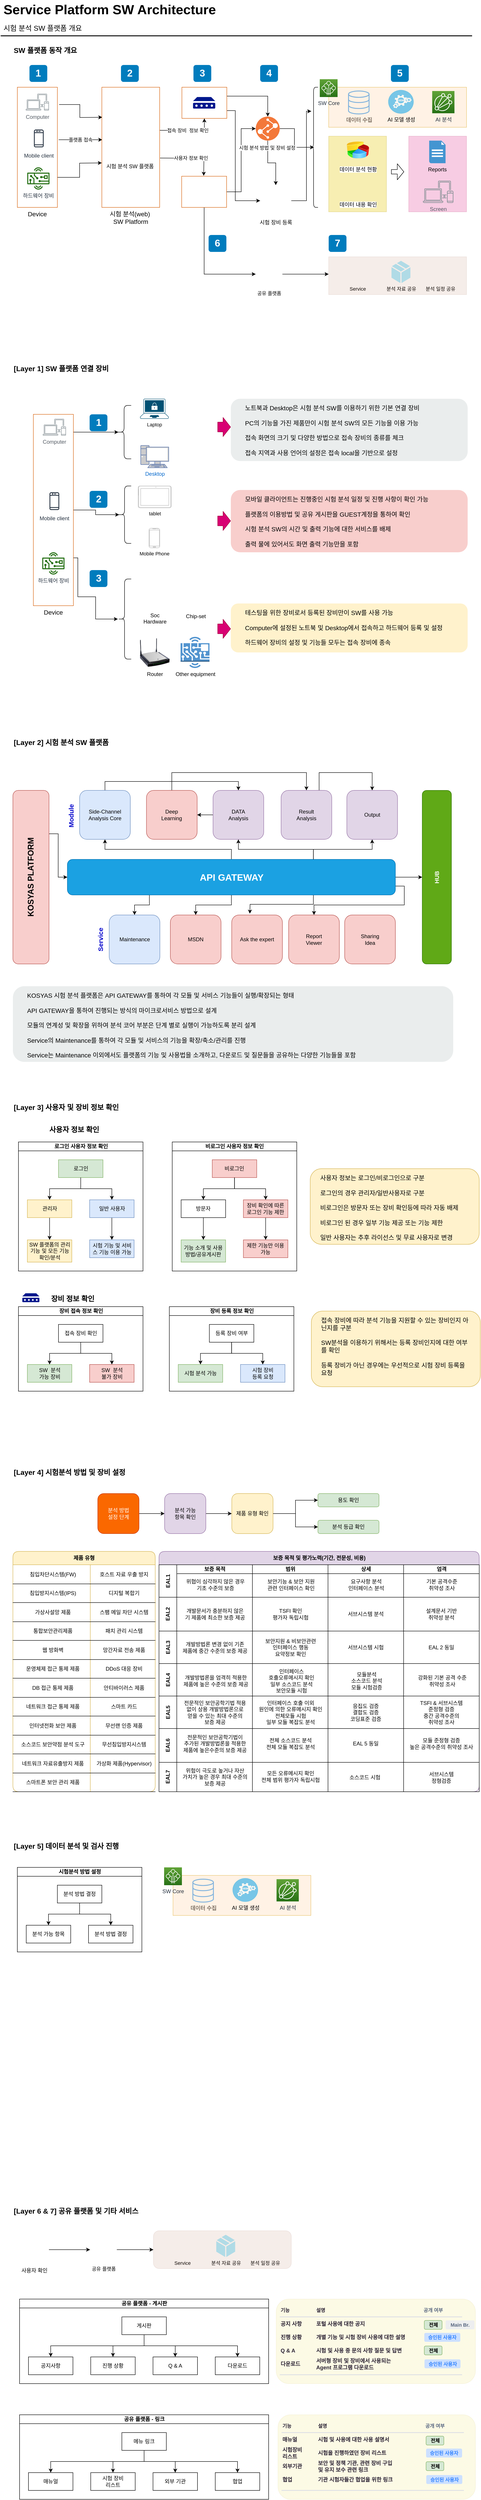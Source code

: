 <mxfile version="13.6.9" type="github">
  <diagram id="Ht1M8jgEwFfnCIfOTk4-" name="Page-1">
    <mxGraphModel dx="1422" dy="794" grid="1" gridSize="10" guides="1" tooltips="1" connect="1" arrows="1" fold="1" page="1" pageScale="1" pageWidth="1169" pageHeight="827" math="0" shadow="0">
      <root>
        <mxCell id="0" />
        <mxCell id="1" parent="0" />
        <mxCell id="BgYx47iS89JeFPh7B9zp-613" value="" style="whiteSpace=wrap;html=1;fillColor=#e3c800;fontSize=14;dashed=0;fontStyle=1;align=center;verticalAlign=top;strokeColor=#B09500;spacingLeft=0;labelPosition=center;verticalLabelPosition=bottom;opacity=10;rounded=1;fontColor=#ffffff;" vertex="1" parent="1">
          <mxGeometry x="672" y="5230" width="448" height="190" as="geometry" />
        </mxCell>
        <mxCell id="BgYx47iS89JeFPh7B9zp-11" value="데이터 수집" style="html=1;verticalLabelPosition=bottom;align=center;labelBackgroundColor=#ffffff;verticalAlign=top;strokeWidth=2;strokeColor=#0080F0;shadow=0;dashed=0;shape=mxgraph.ios7.icons.data;rounded=1;glass=0;fontStyle=1" vertex="1" parent="1">
          <mxGeometry x="834.64" y="268.5" width="46.18" height="51.5" as="geometry" />
        </mxCell>
        <mxCell id="SCVMTBWpLvtzJIhz15lM-34" value="" style="whiteSpace=wrap;html=1;fillColor=#ffe6cc;fontSize=14;dashed=0;fontStyle=0;align=center;verticalAlign=top;strokeColor=#d79b00;spacingLeft=0;labelPosition=center;verticalLabelPosition=bottom;opacity=50;" parent="1" vertex="1">
          <mxGeometry x="790" y="260" width="310" height="90" as="geometry" />
        </mxCell>
        <mxCell id="QFQmXC5sFYSZ4ZFRvqXh-67" value="" style="whiteSpace=wrap;html=1;fillColor=#d80073;fontSize=14;dashed=0;fontStyle=0;align=center;verticalAlign=top;strokeColor=#A50040;spacingLeft=0;labelPosition=center;verticalLabelPosition=bottom;opacity=20;fontColor=#ffffff;" parent="1" vertex="1">
          <mxGeometry x="970" y="370" width="130" height="170" as="geometry" />
        </mxCell>
        <mxCell id="QFQmXC5sFYSZ4ZFRvqXh-66" value="" style="whiteSpace=wrap;html=1;fillColor=#e3c800;fontSize=14;dashed=0;fontStyle=0;align=center;verticalAlign=top;strokeColor=#B09500;spacingLeft=0;labelPosition=center;verticalLabelPosition=bottom;opacity=30;fontColor=#ffffff;" parent="1" vertex="1">
          <mxGeometry x="790" y="370" width="130" height="170" as="geometry" />
        </mxCell>
        <mxCell id="QFQmXC5sFYSZ4ZFRvqXh-15" style="edgeStyle=orthogonalEdgeStyle;rounded=0;orthogonalLoop=1;jettySize=auto;html=1;exitX=1.044;exitY=0.144;exitDx=0;exitDy=0;entryX=0;entryY=0.25;entryDx=0;entryDy=0;exitPerimeter=0;" parent="1" source="-QjtrjUzRDEMRZ5MF8oH-14" edge="1">
          <mxGeometry relative="1" as="geometry">
            <mxPoint x="281" y="327.5" as="targetPoint" />
          </mxGeometry>
        </mxCell>
        <mxCell id="QFQmXC5sFYSZ4ZFRvqXh-16" style="edgeStyle=orthogonalEdgeStyle;rounded=0;orthogonalLoop=1;jettySize=auto;html=1;exitX=1;exitY=0.75;exitDx=0;exitDy=0;entryX=-0.008;entryY=0.63;entryDx=0;entryDy=0;entryPerimeter=0;" parent="1" source="-QjtrjUzRDEMRZ5MF8oH-14" edge="1">
          <mxGeometry relative="1" as="geometry">
            <mxPoint x="279.968" y="430.1" as="targetPoint" />
          </mxGeometry>
        </mxCell>
        <mxCell id="QFQmXC5sFYSZ4ZFRvqXh-17" value="플랫폼 접속" style="edgeStyle=orthogonalEdgeStyle;rounded=0;orthogonalLoop=1;jettySize=auto;html=1;exitX=1.033;exitY=0.437;exitDx=0;exitDy=0;entryX=0;entryY=0.437;entryDx=0;entryDy=0;entryPerimeter=0;exitPerimeter=0;" parent="1" source="-QjtrjUzRDEMRZ5MF8oH-14" edge="1">
          <mxGeometry relative="1" as="geometry">
            <mxPoint x="281" y="377.99" as="targetPoint" />
          </mxGeometry>
        </mxCell>
        <mxCell id="-QjtrjUzRDEMRZ5MF8oH-14" value="Device" style="whiteSpace=wrap;html=1;fillColor=none;fontSize=14;fontColor=#000000;dashed=0;fontStyle=0;align=center;verticalAlign=top;strokeColor=#D86613;gradientColor=none;spacingLeft=0;labelPosition=center;verticalLabelPosition=bottom;" parent="1" vertex="1">
          <mxGeometry x="90" y="260" width="90" height="270" as="geometry" />
        </mxCell>
        <mxCell id="-QjtrjUzRDEMRZ5MF8oH-9" value="1" style="rounded=1;whiteSpace=wrap;html=1;fillColor=#007CBD;strokeColor=none;fontColor=#FFFFFF;fontStyle=1;fontSize=22;" parent="1" vertex="1">
          <mxGeometry x="117.25" y="210" width="40" height="38" as="geometry" />
        </mxCell>
        <mxCell id="-QjtrjUzRDEMRZ5MF8oH-27" value="2" style="rounded=1;whiteSpace=wrap;html=1;fillColor=#007CBD;strokeColor=none;fontColor=#FFFFFF;fontStyle=1;fontSize=22;" parent="1" vertex="1">
          <mxGeometry x="323" y="210" width="40" height="38" as="geometry" />
        </mxCell>
        <mxCell id="-QjtrjUzRDEMRZ5MF8oH-28" value="3" style="rounded=1;whiteSpace=wrap;html=1;fillColor=#007CBD;strokeColor=none;fontColor=#FFFFFF;fontStyle=1;fontSize=22;" parent="1" vertex="1">
          <mxGeometry x="486" y="210" width="40" height="38" as="geometry" />
        </mxCell>
        <mxCell id="-QjtrjUzRDEMRZ5MF8oH-29" value="4" style="rounded=1;whiteSpace=wrap;html=1;fillColor=#007CBD;strokeColor=none;fontColor=#FFFFFF;fontStyle=1;fontSize=22;" parent="1" vertex="1">
          <mxGeometry x="636" y="210" width="40" height="38" as="geometry" />
        </mxCell>
        <mxCell id="-QjtrjUzRDEMRZ5MF8oH-31" value="6" style="rounded=1;whiteSpace=wrap;html=1;fillColor=#007CBD;strokeColor=none;fontColor=#FFFFFF;fontStyle=1;fontSize=22;" parent="1" vertex="1">
          <mxGeometry x="520" y="592" width="40" height="38" as="geometry" />
        </mxCell>
        <mxCell id="-QjtrjUzRDEMRZ5MF8oH-32" value="7" style="rounded=1;whiteSpace=wrap;html=1;fillColor=#007CBD;strokeColor=none;fontColor=#FFFFFF;fontStyle=1;fontSize=22;" parent="1" vertex="1">
          <mxGeometry x="790" y="592" width="40" height="38" as="geometry" />
        </mxCell>
        <mxCell id="-QjtrjUzRDEMRZ5MF8oH-47" value="Service Platform SW Architecture" style="text;html=1;resizable=0;points=[];autosize=1;align=left;verticalAlign=top;spacingTop=-4;fontSize=30;fontStyle=1" parent="1" vertex="1">
          <mxGeometry x="56.5" y="64.5" width="490" height="40" as="geometry" />
        </mxCell>
        <mxCell id="-QjtrjUzRDEMRZ5MF8oH-48" value="시험 분석 SW 플랫폼 개요" style="text;html=1;resizable=0;points=[];autosize=1;align=left;verticalAlign=top;spacingTop=-4;fontSize=16;" parent="1" vertex="1">
          <mxGeometry x="56.5" y="114.5" width="200" height="20" as="geometry" />
        </mxCell>
        <mxCell id="-QjtrjUzRDEMRZ5MF8oH-49" value="SW 플랫폼 동작 개요" style="text;html=1;resizable=0;points=[];autosize=1;align=left;verticalAlign=top;spacingTop=-4;fontSize=16;fontStyle=1" parent="1" vertex="1">
          <mxGeometry x="80" y="164.5" width="170" height="20" as="geometry" />
        </mxCell>
        <mxCell id="SCVMTBWpLvtzJIhz15lM-1" value="" style="line;strokeWidth=2;html=1;fontSize=14;" parent="1" vertex="1">
          <mxGeometry x="52.5" y="139.5" width="1060" height="10" as="geometry" />
        </mxCell>
        <mxCell id="QFQmXC5sFYSZ4ZFRvqXh-31" style="edgeStyle=orthogonalEdgeStyle;rounded=0;orthogonalLoop=1;jettySize=auto;html=1;exitX=0.25;exitY=0.2;exitDx=0;exitDy=0;exitPerimeter=0;entryX=0.25;entryY=0.2;entryDx=0;entryDy=0;entryPerimeter=0;" parent="1" source="SCVMTBWpLvtzJIhz15lM-5" target="SCVMTBWpLvtzJIhz15lM-5" edge="1">
          <mxGeometry relative="1" as="geometry" />
        </mxCell>
        <mxCell id="SCVMTBWpLvtzJIhz15lM-5" value="" style="shape=curlyBracket;whiteSpace=wrap;html=1;rounded=1;fontSize=14;" parent="1" vertex="1">
          <mxGeometry x="746" y="260" width="20" height="270" as="geometry" />
        </mxCell>
        <mxCell id="QFQmXC5sFYSZ4ZFRvqXh-5" value="Mobile client" style="outlineConnect=0;fontColor=#232F3E;gradientColor=none;strokeColor=#232F3E;fillColor=#ffffff;dashed=0;verticalLabelPosition=bottom;verticalAlign=top;align=center;html=1;fontSize=12;fontStyle=0;aspect=fixed;shape=mxgraph.aws4.resourceIcon;resIcon=mxgraph.aws4.mobile_client;" parent="1" vertex="1">
          <mxGeometry x="113.25" y="350" width="50" height="50" as="geometry" />
        </mxCell>
        <mxCell id="QFQmXC5sFYSZ4ZFRvqXh-8" value="하드웨어 장비" style="outlineConnect=0;fontColor=#232F3E;gradientColor=none;fillColor=#277116;strokeColor=none;dashed=0;verticalLabelPosition=bottom;verticalAlign=top;align=center;html=1;fontSize=12;fontStyle=0;aspect=fixed;pointerEvents=1;shape=mxgraph.aws4.hardware_board;" parent="1" vertex="1">
          <mxGeometry x="112.25" y="440" width="50" height="50" as="geometry" />
        </mxCell>
        <mxCell id="QFQmXC5sFYSZ4ZFRvqXh-13" value="시험 분석 SW 플랫폼" style="shape=image;html=1;verticalAlign=top;verticalLabelPosition=bottom;labelBackgroundColor=#ffffff;imageAspect=0;aspect=fixed;image=https://cdn4.iconfinder.com/data/icons/internet-security-flat-2/32/Internet_Security_Browser_webpage_website_web_page-128.png" parent="1" vertex="1">
          <mxGeometry x="294" y="326" width="98" height="98" as="geometry" />
        </mxCell>
        <mxCell id="QFQmXC5sFYSZ4ZFRvqXh-20" value="AI 분석&lt;br&gt;" style="outlineConnect=0;fontColor=#232F3E;gradientColor=#60A337;gradientDirection=north;fillColor=#277116;strokeColor=#ffffff;dashed=0;verticalLabelPosition=bottom;verticalAlign=top;align=center;html=1;fontSize=12;fontStyle=0;aspect=fixed;shape=mxgraph.aws4.resourceIcon;resIcon=mxgraph.aws4.iot_analytics;" parent="1" vertex="1">
          <mxGeometry x="1022.8" y="268.5" width="50" height="50" as="geometry" />
        </mxCell>
        <mxCell id="QFQmXC5sFYSZ4ZFRvqXh-23" value="데이터 분석 현황" style="image;html=1;image=img/lib/clip_art/finance/Pie_Chart_128x128.png" parent="1" vertex="1">
          <mxGeometry x="830.82" y="370.8" width="50" height="60" as="geometry" />
        </mxCell>
        <mxCell id="QFQmXC5sFYSZ4ZFRvqXh-26" value="" style="shape=image;html=1;verticalAlign=top;verticalLabelPosition=bottom;labelBackgroundColor=#ffffff;imageAspect=0;aspect=fixed;image=https://cdn0.iconfinder.com/data/icons/software-engineering-and-video-gaming/512/93_man_user_login_id_identity-128.png" parent="1" vertex="1">
          <mxGeometry x="475" y="460" width="70" height="70" as="geometry" />
        </mxCell>
        <mxCell id="QFQmXC5sFYSZ4ZFRvqXh-28" value="사용자 정보 확인" style="edgeStyle=orthogonalEdgeStyle;rounded=0;orthogonalLoop=1;jettySize=auto;html=1;exitX=1.015;exitY=0.593;exitDx=0;exitDy=0;entryX=0.5;entryY=0;entryDx=0;entryDy=0;exitPerimeter=0;" parent="1" edge="1">
          <mxGeometry relative="1" as="geometry">
            <mxPoint x="410.95" y="419.11" as="sourcePoint" />
            <mxPoint x="509" y="459" as="targetPoint" />
          </mxGeometry>
        </mxCell>
        <mxCell id="QFQmXC5sFYSZ4ZFRvqXh-30" value="접속 장비&amp;nbsp; 정보 확인" style="edgeStyle=orthogonalEdgeStyle;rounded=0;orthogonalLoop=1;jettySize=auto;html=1;exitX=1;exitY=0.359;exitDx=0;exitDy=0;entryX=0.5;entryY=1;entryDx=0;entryDy=0;exitPerimeter=0;" parent="1" source="QFQmXC5sFYSZ4ZFRvqXh-27" target="QFQmXC5sFYSZ4ZFRvqXh-33" edge="1">
          <mxGeometry relative="1" as="geometry" />
        </mxCell>
        <mxCell id="QFQmXC5sFYSZ4ZFRvqXh-27" value="시험 분석(web)&amp;nbsp;&lt;br&gt;SW Platform" style="whiteSpace=wrap;html=1;fillColor=none;fontSize=14;fontColor=#000000;dashed=0;fontStyle=0;align=center;verticalAlign=top;strokeColor=#D86613;gradientColor=none;spacingLeft=0;labelPosition=center;verticalLabelPosition=bottom;" parent="1" vertex="1">
          <mxGeometry x="280" y="260" width="130" height="270" as="geometry" />
        </mxCell>
        <mxCell id="QFQmXC5sFYSZ4ZFRvqXh-29" value="" style="aspect=fixed;pointerEvents=1;shadow=0;dashed=0;html=1;strokeColor=none;labelPosition=center;verticalLabelPosition=bottom;verticalAlign=top;align=center;fillColor=#00188D;shape=mxgraph.mscae.enterprise.device" parent="1" vertex="1">
          <mxGeometry x="485" y="282" width="50" height="26" as="geometry" />
        </mxCell>
        <mxCell id="QFQmXC5sFYSZ4ZFRvqXh-37" style="edgeStyle=orthogonalEdgeStyle;rounded=0;orthogonalLoop=1;jettySize=auto;html=1;entryX=0.5;entryY=0;entryDx=0;entryDy=0;" parent="1" target="QFQmXC5sFYSZ4ZFRvqXh-46" edge="1">
          <mxGeometry relative="1" as="geometry">
            <mxPoint x="561" y="280" as="sourcePoint" />
            <Array as="points">
              <mxPoint x="561" y="280" />
              <mxPoint x="653" y="280" />
            </Array>
          </mxGeometry>
        </mxCell>
        <mxCell id="BgYx47iS89JeFPh7B9zp-93" style="edgeStyle=orthogonalEdgeStyle;rounded=0;orthogonalLoop=1;jettySize=auto;html=1;exitX=1;exitY=0.75;exitDx=0;exitDy=0;entryX=0;entryY=0.5;entryDx=0;entryDy=0;" edge="1" parent="1" source="QFQmXC5sFYSZ4ZFRvqXh-33" target="P20q1qlM85yPXvBPcYlH-21">
          <mxGeometry relative="1" as="geometry">
            <Array as="points">
              <mxPoint x="580" y="313" />
              <mxPoint x="580" y="515" />
            </Array>
          </mxGeometry>
        </mxCell>
        <mxCell id="QFQmXC5sFYSZ4ZFRvqXh-33" value="" style="whiteSpace=wrap;html=1;fillColor=none;fontSize=14;fontColor=#000000;dashed=0;fontStyle=0;align=center;verticalAlign=top;strokeColor=#D86613;gradientColor=none;spacingLeft=0;labelPosition=center;verticalLabelPosition=bottom;" parent="1" vertex="1">
          <mxGeometry x="460" y="260" width="101" height="70" as="geometry" />
        </mxCell>
        <mxCell id="QFQmXC5sFYSZ4ZFRvqXh-36" style="edgeStyle=orthogonalEdgeStyle;rounded=0;orthogonalLoop=1;jettySize=auto;html=1;exitX=1;exitY=0.5;exitDx=0;exitDy=0;entryX=0;entryY=0.5;entryDx=0;entryDy=0;" parent="1" source="QFQmXC5sFYSZ4ZFRvqXh-35" target="QFQmXC5sFYSZ4ZFRvqXh-46" edge="1">
          <mxGeometry relative="1" as="geometry" />
        </mxCell>
        <mxCell id="QFQmXC5sFYSZ4ZFRvqXh-72" style="edgeStyle=orthogonalEdgeStyle;rounded=0;orthogonalLoop=1;jettySize=auto;html=1;exitX=0.5;exitY=1;exitDx=0;exitDy=0;entryX=0;entryY=0.5;entryDx=0;entryDy=0;" parent="1" source="QFQmXC5sFYSZ4ZFRvqXh-35" target="QFQmXC5sFYSZ4ZFRvqXh-71" edge="1">
          <mxGeometry relative="1" as="geometry" />
        </mxCell>
        <mxCell id="QFQmXC5sFYSZ4ZFRvqXh-35" value="" style="whiteSpace=wrap;html=1;fillColor=none;fontSize=14;fontColor=#000000;dashed=0;fontStyle=0;align=center;verticalAlign=top;strokeColor=#D86613;gradientColor=none;spacingLeft=0;labelPosition=center;verticalLabelPosition=bottom;" parent="1" vertex="1">
          <mxGeometry x="459.5" y="460" width="101" height="70" as="geometry" />
        </mxCell>
        <mxCell id="QFQmXC5sFYSZ4ZFRvqXh-40" value="Reports" style="shadow=0;dashed=0;html=1;strokeColor=none;fillColor=#4495D1;labelPosition=center;verticalLabelPosition=bottom;verticalAlign=top;align=center;outlineConnect=0;shape=mxgraph.veeam.2d.report;" parent="1" vertex="1">
          <mxGeometry x="1016" y="380" width="36.8" height="50.8" as="geometry" />
        </mxCell>
        <mxCell id="QFQmXC5sFYSZ4ZFRvqXh-48" style="edgeStyle=orthogonalEdgeStyle;rounded=0;orthogonalLoop=1;jettySize=auto;html=1;exitX=1;exitY=0.5;exitDx=0;exitDy=0;entryX=0.55;entryY=0.5;entryDx=0;entryDy=0;entryPerimeter=0;" parent="1" source="QFQmXC5sFYSZ4ZFRvqXh-46" target="SCVMTBWpLvtzJIhz15lM-5" edge="1">
          <mxGeometry relative="1" as="geometry" />
        </mxCell>
        <mxCell id="P20q1qlM85yPXvBPcYlH-22" style="edgeStyle=orthogonalEdgeStyle;rounded=0;orthogonalLoop=1;jettySize=auto;html=1;exitX=0.5;exitY=1;exitDx=0;exitDy=0;entryX=0.5;entryY=0;entryDx=0;entryDy=0;" parent="1" source="QFQmXC5sFYSZ4ZFRvqXh-46" target="P20q1qlM85yPXvBPcYlH-21" edge="1">
          <mxGeometry relative="1" as="geometry" />
        </mxCell>
        <mxCell id="QFQmXC5sFYSZ4ZFRvqXh-46" value="시험 분석 방법 및 장비 설정&amp;nbsp;" style="aspect=fixed;perimeter=ellipsePerimeter;html=1;align=center;shadow=0;dashed=0;labelBackgroundColor=#ffffff;fontSize=11;spacingTop=3;image;image=img/lib/ibm/devops/build_test.svg;" parent="1" vertex="1">
          <mxGeometry x="626" y="326" width="54" height="54" as="geometry" />
        </mxCell>
        <mxCell id="QFQmXC5sFYSZ4ZFRvqXh-49" value="5" style="rounded=1;whiteSpace=wrap;html=1;fillColor=#007CBD;strokeColor=none;fontColor=#FFFFFF;fontStyle=1;fontSize=22;" parent="1" vertex="1">
          <mxGeometry x="930" y="210" width="40" height="38" as="geometry" />
        </mxCell>
        <mxCell id="QFQmXC5sFYSZ4ZFRvqXh-53" value="데이터 내용 확인" style="shape=image;html=1;verticalAlign=top;verticalLabelPosition=bottom;labelBackgroundColor=#ffffff;imageAspect=0;aspect=fixed;image=https://cdn0.iconfinder.com/data/icons/business-management-3-4/256/m-21-128.png;opacity=50;" parent="1" vertex="1">
          <mxGeometry x="830.82" y="460" width="50" height="50" as="geometry" />
        </mxCell>
        <mxCell id="QFQmXC5sFYSZ4ZFRvqXh-54" value="AI 모델 생성" style="fillColor=#28A8E0;verticalLabelPosition=bottom;html=1;strokeColor=#ffffff;verticalAlign=top;align=center;points=[[0.145,0.145,0],[0.5,0,0],[0.855,0.145,0],[1,0.5,0],[0.855,0.855,0],[0.5,1,0],[0.145,0.855,0],[0,0.5,0]];pointerEvents=1;shape=mxgraph.cisco_safe.compositeIcon;bgIcon=ellipse;resIcon=mxgraph.cisco_safe.capability.analysis_correlation;opacity=50;" parent="1" vertex="1">
          <mxGeometry x="924" y="266.25" width="57" height="53" as="geometry" />
        </mxCell>
        <mxCell id="QFQmXC5sFYSZ4ZFRvqXh-59" value="SW Core" style="outlineConnect=0;fontColor=#232F3E;gradientColor=#60A337;gradientDirection=north;fillColor=#277116;strokeColor=#ffffff;dashed=0;verticalLabelPosition=bottom;verticalAlign=top;align=center;html=1;fontSize=12;fontStyle=0;aspect=fixed;shape=mxgraph.aws4.resourceIcon;resIcon=mxgraph.aws4.internet_of_things;" parent="1" vertex="1">
          <mxGeometry x="770" y="242" width="40" height="40" as="geometry" />
        </mxCell>
        <mxCell id="SCVMTBWpLvtzJIhz15lM-30" value="Screen" style="outlineConnect=0;gradientColor=none;fontColor=#545B64;strokeColor=none;fillColor=#879196;dashed=0;verticalLabelPosition=bottom;verticalAlign=top;align=center;html=1;fontSize=12;fontStyle=0;aspect=fixed;shape=mxgraph.aws4.illustration_devices;pointerEvents=1" parent="1" vertex="1">
          <mxGeometry x="1002" y="470" width="68.42" height="50" as="geometry" />
        </mxCell>
        <mxCell id="QFQmXC5sFYSZ4ZFRvqXh-68" value="" style="shape=flexArrow;endArrow=classic;html=1;endWidth=25;endSize=4.57;" parent="1" edge="1">
          <mxGeometry width="50" height="50" relative="1" as="geometry">
            <mxPoint x="930.5" y="450" as="sourcePoint" />
            <mxPoint x="959.5" y="450" as="targetPoint" />
          </mxGeometry>
        </mxCell>
        <mxCell id="QFQmXC5sFYSZ4ZFRvqXh-77" style="edgeStyle=orthogonalEdgeStyle;rounded=0;orthogonalLoop=1;jettySize=auto;html=1;exitX=1;exitY=0.5;exitDx=0;exitDy=0;entryX=0;entryY=0.5;entryDx=0;entryDy=0;fontSize=11;fontColor=#000000;" parent="1" source="QFQmXC5sFYSZ4ZFRvqXh-71" edge="1">
          <mxGeometry relative="1" as="geometry">
            <mxPoint x="790" y="680" as="targetPoint" />
          </mxGeometry>
        </mxCell>
        <mxCell id="QFQmXC5sFYSZ4ZFRvqXh-71" value="공유 플랫폼" style="shape=image;html=1;verticalAlign=top;verticalLabelPosition=bottom;labelBackgroundColor=#ffffff;imageAspect=0;aspect=fixed;image=https://cdn2.iconfinder.com/data/icons/quarantine-4/64/online_community_work_communication_meeting_monitor0-128.png;opacity=30;fontSize=11;" parent="1" vertex="1">
          <mxGeometry x="626" y="650" width="60" height="60" as="geometry" />
        </mxCell>
        <mxCell id="QFQmXC5sFYSZ4ZFRvqXh-78" value="Service" style="shape=image;html=1;verticalAlign=top;verticalLabelPosition=bottom;labelBackgroundColor=#ffffff;imageAspect=0;aspect=fixed;image=https://cdn4.iconfinder.com/data/icons/free-3d-social-icons/png/128x128/MySpace.png;fontSize=11;fontColor=#000000;opacity=30;" parent="1" vertex="1">
          <mxGeometry x="830" y="650" width="50" height="50" as="geometry" />
        </mxCell>
        <mxCell id="QFQmXC5sFYSZ4ZFRvqXh-80" value="분석 일정 공유" style="shape=image;html=1;verticalAlign=top;verticalLabelPosition=bottom;labelBackgroundColor=#ffffff;imageAspect=0;aspect=fixed;image=https://cdn0.iconfinder.com/data/icons/ikooni-outline-free-basic/128/free-20-128.png;fontSize=11;fontColor=#000000;opacity=30;" parent="1" vertex="1">
          <mxGeometry x="1016" y="650" width="50" height="50" as="geometry" />
        </mxCell>
        <mxCell id="QFQmXC5sFYSZ4ZFRvqXh-79" value="분석 자료 공유" style="verticalLabelPosition=bottom;html=1;verticalAlign=top;align=center;strokeColor=none;fillColor=#00BEF2;shape=mxgraph.azure.cloud_service_package_file;fontSize=11;fontColor=#000000;opacity=30;" parent="1" vertex="1">
          <mxGeometry x="931.25" y="650" width="42.5" height="50" as="geometry" />
        </mxCell>
        <mxCell id="QFQmXC5sFYSZ4ZFRvqXh-81" value="" style="whiteSpace=wrap;html=1;fillColor=#a0522d;fontSize=14;dashed=0;fontStyle=0;align=center;verticalAlign=top;strokeColor=#6D1F00;spacingLeft=0;labelPosition=center;verticalLabelPosition=bottom;opacity=10;fontColor=#ffffff;" parent="1" vertex="1">
          <mxGeometry x="790" y="641" width="310" height="85" as="geometry" />
        </mxCell>
        <mxCell id="QFQmXC5sFYSZ4ZFRvqXh-82" value="[Layer 1] SW 플랫폼 연결 장비" style="text;html=1;resizable=0;points=[];autosize=1;align=left;verticalAlign=top;spacingTop=-4;fontSize=16;fontStyle=1" parent="1" vertex="1">
          <mxGeometry x="80" y="880" width="240" height="20" as="geometry" />
        </mxCell>
        <mxCell id="QFQmXC5sFYSZ4ZFRvqXh-97" style="edgeStyle=orthogonalEdgeStyle;rounded=0;orthogonalLoop=1;jettySize=auto;html=1;exitX=1;exitY=0.25;exitDx=0;exitDy=0;entryX=0.1;entryY=0.5;entryDx=0;entryDy=0;entryPerimeter=0;fontSize=11;fontColor=#000000;" parent="1" source="QFQmXC5sFYSZ4ZFRvqXh-83" target="QFQmXC5sFYSZ4ZFRvqXh-87" edge="1">
          <mxGeometry relative="1" as="geometry">
            <Array as="points">
              <mxPoint x="216" y="1035" />
            </Array>
          </mxGeometry>
        </mxCell>
        <mxCell id="QFQmXC5sFYSZ4ZFRvqXh-102" style="edgeStyle=orthogonalEdgeStyle;rounded=0;orthogonalLoop=1;jettySize=auto;html=1;exitX=1;exitY=0.5;exitDx=0;exitDy=0;entryX=0.1;entryY=0.5;entryDx=0;entryDy=0;entryPerimeter=0;fontSize=11;fontColor=#000000;" parent="1" source="QFQmXC5sFYSZ4ZFRvqXh-83" target="QFQmXC5sFYSZ4ZFRvqXh-98" edge="1">
          <mxGeometry relative="1" as="geometry" />
        </mxCell>
        <mxCell id="P20q1qlM85yPXvBPcYlH-17" style="edgeStyle=orthogonalEdgeStyle;rounded=0;orthogonalLoop=1;jettySize=auto;html=1;exitX=1;exitY=0.75;exitDx=0;exitDy=0;" parent="1" source="QFQmXC5sFYSZ4ZFRvqXh-83" target="P20q1qlM85yPXvBPcYlH-16" edge="1">
          <mxGeometry relative="1" as="geometry">
            <Array as="points">
              <mxPoint x="226" y="1318" />
              <mxPoint x="226" y="1405" />
              <mxPoint x="266" y="1405" />
              <mxPoint x="266" y="1455" />
            </Array>
          </mxGeometry>
        </mxCell>
        <mxCell id="QFQmXC5sFYSZ4ZFRvqXh-83" value="Device" style="whiteSpace=wrap;html=1;fillColor=none;fontSize=14;fontColor=#000000;dashed=0;fontStyle=0;align=center;verticalAlign=top;strokeColor=#D86613;gradientColor=none;spacingLeft=0;labelPosition=center;verticalLabelPosition=bottom;" parent="1" vertex="1">
          <mxGeometry x="126" y="995" width="90" height="430" as="geometry" />
        </mxCell>
        <mxCell id="QFQmXC5sFYSZ4ZFRvqXh-84" value="Computer" style="outlineConnect=0;gradientColor=none;fontColor=#545B64;strokeColor=none;fillColor=#879196;dashed=0;verticalLabelPosition=bottom;verticalAlign=top;align=center;html=1;fontSize=12;fontStyle=0;aspect=fixed;shape=mxgraph.aws4.illustration_devices;pointerEvents=1" parent="1" vertex="1">
          <mxGeometry x="147.25" y="1005" width="52" height="38" as="geometry" />
        </mxCell>
        <mxCell id="QFQmXC5sFYSZ4ZFRvqXh-85" value="Mobile client" style="outlineConnect=0;fontColor=#232F3E;gradientColor=none;strokeColor=#232F3E;fillColor=#ffffff;dashed=0;verticalLabelPosition=bottom;verticalAlign=top;align=center;html=1;fontSize=12;fontStyle=0;aspect=fixed;shape=mxgraph.aws4.resourceIcon;resIcon=mxgraph.aws4.mobile_client;" parent="1" vertex="1">
          <mxGeometry x="148.25" y="1165" width="50" height="50" as="geometry" />
        </mxCell>
        <mxCell id="QFQmXC5sFYSZ4ZFRvqXh-86" value="하드웨어 장비" style="outlineConnect=0;fontColor=#232F3E;gradientColor=none;fillColor=#277116;strokeColor=none;dashed=0;verticalLabelPosition=bottom;verticalAlign=top;align=center;html=1;fontSize=12;fontStyle=0;aspect=fixed;pointerEvents=1;shape=mxgraph.aws4.hardware_board;" parent="1" vertex="1">
          <mxGeometry x="146" y="1305" width="50" height="50" as="geometry" />
        </mxCell>
        <mxCell id="QFQmXC5sFYSZ4ZFRvqXh-87" value="" style="shape=curlyBracket;whiteSpace=wrap;html=1;rounded=1;fontSize=14;" parent="1" vertex="1">
          <mxGeometry x="314" y="975" width="32" height="120" as="geometry" />
        </mxCell>
        <mxCell id="QFQmXC5sFYSZ4ZFRvqXh-92" value="Laptop" style="points=[[0.13,0.02,0],[0.5,0,0],[0.87,0.02,0],[0.885,0.4,0],[0.985,0.985,0],[0.5,1,0],[0.015,0.985,0],[0.115,0.4,0]];verticalLabelPosition=bottom;html=1;verticalAlign=top;aspect=fixed;align=center;pointerEvents=1;shape=mxgraph.cisco19.secure_endpoints;fillColor=#005073;strokeColor=none;fontSize=11;fontColor=#000000;" parent="1" vertex="1">
          <mxGeometry x="366" y="960" width="64.29" height="45" as="geometry" />
        </mxCell>
        <mxCell id="QFQmXC5sFYSZ4ZFRvqXh-94" value="Desktop" style="fontColor=#0066CC;verticalAlign=top;verticalLabelPosition=bottom;labelPosition=center;align=center;html=1;outlineConnect=0;fillColor=#CCCCCC;strokeColor=#6881B3;gradientColor=none;gradientDirection=north;strokeWidth=2;shape=mxgraph.networks.pc;" parent="1" vertex="1">
          <mxGeometry x="367.43" y="1065" width="62.86" height="50" as="geometry" />
        </mxCell>
        <mxCell id="QFQmXC5sFYSZ4ZFRvqXh-96" value="Computer" style="outlineConnect=0;gradientColor=none;fontColor=#545B64;strokeColor=none;fillColor=#879196;dashed=0;verticalLabelPosition=bottom;verticalAlign=top;align=center;html=1;fontSize=12;fontStyle=0;aspect=fixed;shape=mxgraph.aws4.illustration_devices;pointerEvents=1" parent="1" vertex="1">
          <mxGeometry x="109" y="274.5" width="52" height="38" as="geometry" />
        </mxCell>
        <mxCell id="QFQmXC5sFYSZ4ZFRvqXh-98" value="" style="shape=curlyBracket;whiteSpace=wrap;html=1;rounded=1;fontSize=14;" parent="1" vertex="1">
          <mxGeometry x="316" y="1156" width="30" height="129" as="geometry" />
        </mxCell>
        <mxCell id="QFQmXC5sFYSZ4ZFRvqXh-99" value="tablet" style="verticalLabelPosition=bottom;verticalAlign=top;html=1;shadow=0;dashed=0;strokeWidth=1;shape=mxgraph.android.tab2;strokeColor=#c0c0c0;direction=north;fontSize=11;fontColor=#000000;" parent="1" vertex="1">
          <mxGeometry x="361.65" y="1156" width="74.35" height="49" as="geometry" />
        </mxCell>
        <mxCell id="QFQmXC5sFYSZ4ZFRvqXh-101" value="Mobile Phone" style="verticalLabelPosition=bottom;verticalAlign=top;html=1;shadow=0;dashed=0;strokeWidth=1;shape=mxgraph.android.phone2;strokeColor=#c0c0c0;fontSize=11;fontColor=#000000;" parent="1" vertex="1">
          <mxGeometry x="386.07" y="1251" width="24.14" height="44" as="geometry" />
        </mxCell>
        <mxCell id="P20q1qlM85yPXvBPcYlH-1" value="" style="rounded=1;whiteSpace=wrap;html=1;fillColor=#EAEDED;fontSize=22;fontColor=#FFFFFF;strokeColor=none;labelBackgroundColor=none;shadow=0;sketch=0;" parent="1" vertex="1">
          <mxGeometry x="570" y="960" width="532.5" height="140" as="geometry" />
        </mxCell>
        <mxCell id="P20q1qlM85yPXvBPcYlH-2" value="1" style="rounded=1;whiteSpace=wrap;html=1;fillColor=#007CBD;strokeColor=none;fontColor=#FFFFFF;fontStyle=1;fontSize=22;labelBackgroundColor=none;" parent="1" vertex="1">
          <mxGeometry x="252.5" y="995" width="40" height="38" as="geometry" />
        </mxCell>
        <mxCell id="P20q1qlM85yPXvBPcYlH-3" value="2" style="rounded=1;whiteSpace=wrap;html=1;fillColor=#007CBD;strokeColor=none;fontColor=#FFFFFF;fontStyle=1;fontSize=22;labelBackgroundColor=none;" parent="1" vertex="1">
          <mxGeometry x="252.5" y="1167" width="40" height="38" as="geometry" />
        </mxCell>
        <mxCell id="P20q1qlM85yPXvBPcYlH-4" value="3" style="rounded=1;whiteSpace=wrap;html=1;fillColor=#007CBD;strokeColor=none;fontColor=#FFFFFF;fontStyle=1;fontSize=22;labelBackgroundColor=none;" parent="1" vertex="1">
          <mxGeometry x="252.5" y="1345" width="40" height="38" as="geometry" />
        </mxCell>
        <mxCell id="P20q1qlM85yPXvBPcYlH-5" value="노트북과 Desktop은 시험 분석 SW를 이용하기 위한 기본 연결 장비&lt;br&gt;&lt;br&gt;PC의 기능을 가진 제품만이 시험 분석 SW의 모든 기능을 이용 가능&lt;br&gt;&lt;br&gt;접속 화면의 크기 및 다양한 방법으로 접속 장비의 종류를 체크&lt;br&gt;&lt;br&gt;접속 지역과 사용 언어의 설정은 접속 local을 기반으로 설정" style="text;html=1;align=left;verticalAlign=top;spacingTop=-4;fontSize=14;labelBackgroundColor=none;whiteSpace=wrap;" parent="1" vertex="1">
          <mxGeometry x="600" y="970" width="490" height="120" as="geometry" />
        </mxCell>
        <mxCell id="P20q1qlM85yPXvBPcYlH-11" value="Soc&lt;br&gt;Hardware" style="shape=image;html=1;verticalAlign=top;verticalLabelPosition=bottom;labelBackgroundColor=#ffffff;imageAspect=0;aspect=fixed;image=https://cdn2.iconfinder.com/data/icons/computer-technology-23/64/processor-Cpu-microchip-hardware-128.png" parent="1" vertex="1">
          <mxGeometry x="364.86" y="1365" width="68" height="68" as="geometry" />
        </mxCell>
        <mxCell id="P20q1qlM85yPXvBPcYlH-12" value="Other equipment" style="outlineConnect=0;dashed=0;verticalLabelPosition=bottom;verticalAlign=top;align=center;html=1;shape=mxgraph.aws3.hardware_board;fillColor=#5294CF;gradientColor=none;" parent="1" vertex="1">
          <mxGeometry x="457" y="1495" width="65" height="70" as="geometry" />
        </mxCell>
        <mxCell id="P20q1qlM85yPXvBPcYlH-14" value="Router" style="image;html=1;image=img/lib/clip_art/networking/Wireless_Router_N_128x128.png" parent="1" vertex="1">
          <mxGeometry x="365.33" y="1495" width="67" height="70" as="geometry" />
        </mxCell>
        <mxCell id="P20q1qlM85yPXvBPcYlH-15" value="Chip-set" style="shape=image;html=1;verticalAlign=top;verticalLabelPosition=bottom;labelBackgroundColor=#ffffff;imageAspect=0;aspect=fixed;image=https://cdn2.iconfinder.com/data/icons/computer-and-gadget-devices/128/Integrated-circuits-chip-transistor-electronic-128.png" parent="1" vertex="1">
          <mxGeometry x="456" y="1365" width="70" height="70" as="geometry" />
        </mxCell>
        <mxCell id="P20q1qlM85yPXvBPcYlH-16" value="" style="shape=curlyBracket;whiteSpace=wrap;html=1;rounded=1;fontSize=14;" parent="1" vertex="1">
          <mxGeometry x="316" y="1365" width="30" height="180" as="geometry" />
        </mxCell>
        <mxCell id="P20q1qlM85yPXvBPcYlH-23" style="edgeStyle=orthogonalEdgeStyle;rounded=0;orthogonalLoop=1;jettySize=auto;html=1;exitX=1;exitY=0.5;exitDx=0;exitDy=0;entryX=0.25;entryY=0.2;entryDx=0;entryDy=0;entryPerimeter=0;" parent="1" source="P20q1qlM85yPXvBPcYlH-21" target="SCVMTBWpLvtzJIhz15lM-5" edge="1">
          <mxGeometry relative="1" as="geometry">
            <Array as="points">
              <mxPoint x="740" y="515" />
              <mxPoint x="740" y="314" />
            </Array>
          </mxGeometry>
        </mxCell>
        <mxCell id="P20q1qlM85yPXvBPcYlH-21" value="시험 장비 등록" style="shape=image;html=1;verticalAlign=top;verticalLabelPosition=bottom;labelBackgroundColor=#ffffff;imageAspect=0;aspect=fixed;image=https://cdn0.iconfinder.com/data/icons/fatcow/32/cash_register_2.png" parent="1" vertex="1">
          <mxGeometry x="636" y="480" width="70" height="70" as="geometry" />
        </mxCell>
        <mxCell id="P20q1qlM85yPXvBPcYlH-24" value="[Layer 2] 시험 분석 SW 플랫폼&amp;nbsp;" style="text;html=1;resizable=0;points=[];autosize=1;align=left;verticalAlign=top;spacingTop=-4;fontSize=16;fontStyle=1" parent="1" vertex="1">
          <mxGeometry x="80.0" y="1720" width="240" height="20" as="geometry" />
        </mxCell>
        <mxCell id="P20q1qlM85yPXvBPcYlH-25" value="[Layer 3] 사용자 및 장비 정보 확인&amp;nbsp;" style="text;html=1;resizable=0;points=[];autosize=1;align=left;verticalAlign=top;spacingTop=-4;fontSize=16;fontStyle=1" parent="1" vertex="1">
          <mxGeometry x="80.0" y="2540" width="270" height="20" as="geometry" />
        </mxCell>
        <mxCell id="P20q1qlM85yPXvBPcYlH-26" value="" style="rounded=1;whiteSpace=wrap;html=1;fillColor=#f8cecc;fontSize=22;labelBackgroundColor=none;strokeColor=none;" parent="1" vertex="1">
          <mxGeometry x="570" y="1165" width="532.5" height="140" as="geometry" />
        </mxCell>
        <mxCell id="P20q1qlM85yPXvBPcYlH-27" value="모바일 클라이언트는 진행중인 시험 분석 일정 및 진행 사항이 확인 가능&lt;br&gt;&lt;br&gt;플랫폼의 이용방법 및 공유 게시판을 GUEST계정을 통하여 확인&lt;br&gt;&lt;br&gt;시험 분석 SW의 시간 및 출력 기능에 대한 서비스를 배제&lt;br&gt;&lt;br&gt;출력 물에 있어서도 화면 출력 기능만을 포함" style="text;html=1;align=left;verticalAlign=top;spacingTop=-4;fontSize=14;labelBackgroundColor=none;whiteSpace=wrap;" parent="1" vertex="1">
          <mxGeometry x="600" y="1175" width="490" height="120" as="geometry" />
        </mxCell>
        <mxCell id="P20q1qlM85yPXvBPcYlH-28" value="" style="rounded=1;whiteSpace=wrap;html=1;fillColor=#fff2cc;fontSize=22;labelBackgroundColor=none;strokeColor=none;" parent="1" vertex="1">
          <mxGeometry x="570" y="1420" width="532.5" height="110" as="geometry" />
        </mxCell>
        <mxCell id="P20q1qlM85yPXvBPcYlH-29" value="테스팅을 위한 장비로서 등록된 장비만이 SW를 사용 가능&lt;br&gt;&lt;br&gt;Computer에 설정된 노트북 및 Desktop에서 접속하고 하드웨어 등록 및 설정&lt;br&gt;&lt;br&gt;하드웨어 장비의 설정 및 기능들 모두는 접속 장비에 종속&lt;br&gt;&lt;br&gt;&lt;br&gt;&lt;br&gt;&amp;nbsp;" style="text;html=1;align=left;verticalAlign=top;spacingTop=-4;fontSize=14;labelBackgroundColor=none;whiteSpace=wrap;" parent="1" vertex="1">
          <mxGeometry x="600" y="1430" width="490" height="95" as="geometry" />
        </mxCell>
        <mxCell id="o9lZUVFjSXX-9Ml6_j3k-18" style="edgeStyle=orthogonalEdgeStyle;rounded=0;orthogonalLoop=1;jettySize=auto;html=1;exitX=0.5;exitY=0;exitDx=0;exitDy=0;entryX=0.5;entryY=0;entryDx=0;entryDy=0;fontSize=15;fontColor=#0000CC;" parent="1" source="o9lZUVFjSXX-9Ml6_j3k-1" target="o9lZUVFjSXX-9Ml6_j3k-3" edge="1">
          <mxGeometry relative="1" as="geometry" />
        </mxCell>
        <mxCell id="o9lZUVFjSXX-9Ml6_j3k-1" value="Side-Channel&lt;br&gt;Analysis Core" style="rounded=1;whiteSpace=wrap;html=1;fillColor=#dae8fc;strokeColor=#6c8ebf;" parent="1" vertex="1">
          <mxGeometry x="230" y="1840" width="114" height="110" as="geometry" />
        </mxCell>
        <mxCell id="o9lZUVFjSXX-9Ml6_j3k-20" style="edgeStyle=orthogonalEdgeStyle;rounded=0;orthogonalLoop=1;jettySize=auto;html=1;exitX=0.5;exitY=0;exitDx=0;exitDy=0;entryX=0.5;entryY=0;entryDx=0;entryDy=0;fontSize=15;fontColor=#0000CC;" parent="1" source="o9lZUVFjSXX-9Ml6_j3k-2" target="o9lZUVFjSXX-9Ml6_j3k-17" edge="1">
          <mxGeometry relative="1" as="geometry">
            <Array as="points">
              <mxPoint x="437" y="1800" />
              <mxPoint x="740" y="1800" />
            </Array>
          </mxGeometry>
        </mxCell>
        <mxCell id="o9lZUVFjSXX-9Ml6_j3k-2" value="Deep&lt;br&gt;Learning" style="rounded=1;whiteSpace=wrap;html=1;fillColor=#f8cecc;strokeColor=#b85450;strokeWidth=1;" parent="1" vertex="1">
          <mxGeometry x="380.29" y="1840" width="114" height="110" as="geometry" />
        </mxCell>
        <mxCell id="o9lZUVFjSXX-9Ml6_j3k-19" style="edgeStyle=orthogonalEdgeStyle;rounded=0;orthogonalLoop=1;jettySize=auto;html=1;exitX=0;exitY=0.5;exitDx=0;exitDy=0;entryX=1;entryY=0.5;entryDx=0;entryDy=0;fontSize=15;fontColor=#0000CC;" parent="1" source="o9lZUVFjSXX-9Ml6_j3k-3" target="o9lZUVFjSXX-9Ml6_j3k-2" edge="1">
          <mxGeometry relative="1" as="geometry" />
        </mxCell>
        <mxCell id="o9lZUVFjSXX-9Ml6_j3k-3" value="DATA&lt;br&gt;Analysis" style="rounded=1;whiteSpace=wrap;html=1;fillColor=#e1d5e7;strokeColor=#9673a6;strokeWidth=1;" parent="1" vertex="1">
          <mxGeometry x="530" y="1840" width="114" height="110" as="geometry" />
        </mxCell>
        <mxCell id="o9lZUVFjSXX-9Ml6_j3k-21" style="edgeStyle=orthogonalEdgeStyle;rounded=0;orthogonalLoop=1;jettySize=auto;html=1;exitX=0.5;exitY=0;exitDx=0;exitDy=0;entryX=0.5;entryY=1;entryDx=0;entryDy=0;fontSize=15;fontColor=#0000CC;" parent="1" source="o9lZUVFjSXX-9Ml6_j3k-4" target="o9lZUVFjSXX-9Ml6_j3k-1" edge="1">
          <mxGeometry relative="1" as="geometry" />
        </mxCell>
        <mxCell id="o9lZUVFjSXX-9Ml6_j3k-24" style="edgeStyle=orthogonalEdgeStyle;rounded=0;orthogonalLoop=1;jettySize=auto;html=1;exitX=0.25;exitY=1;exitDx=0;exitDy=0;entryX=0.5;entryY=0;entryDx=0;entryDy=0;fontSize=18;fontColor=#0000CC;" parent="1" source="o9lZUVFjSXX-9Ml6_j3k-4" target="o9lZUVFjSXX-9Ml6_j3k-6" edge="1">
          <mxGeometry relative="1" as="geometry" />
        </mxCell>
        <mxCell id="o9lZUVFjSXX-9Ml6_j3k-25" style="edgeStyle=orthogonalEdgeStyle;rounded=0;orthogonalLoop=1;jettySize=auto;html=1;exitX=0.75;exitY=1;exitDx=0;exitDy=0;fontSize=18;fontColor=#0000CC;" parent="1" source="o9lZUVFjSXX-9Ml6_j3k-4" edge="1">
          <mxGeometry relative="1" as="geometry">
            <mxPoint x="612.75" y="2117" as="targetPoint" />
          </mxGeometry>
        </mxCell>
        <mxCell id="o9lZUVFjSXX-9Ml6_j3k-26" style="edgeStyle=orthogonalEdgeStyle;rounded=0;orthogonalLoop=1;jettySize=auto;html=1;exitX=1;exitY=0.75;exitDx=0;exitDy=0;fontSize=18;fontColor=#0000CC;" parent="1" source="o9lZUVFjSXX-9Ml6_j3k-4" target="o9lZUVFjSXX-9Ml6_j3k-8" edge="1">
          <mxGeometry relative="1" as="geometry" />
        </mxCell>
        <mxCell id="o9lZUVFjSXX-9Ml6_j3k-33" value="" style="edgeStyle=orthogonalEdgeStyle;rounded=0;orthogonalLoop=1;jettySize=auto;html=1;fontSize=18;fontColor=#0000CC;" parent="1" source="o9lZUVFjSXX-9Ml6_j3k-4" target="o9lZUVFjSXX-9Ml6_j3k-9" edge="1">
          <mxGeometry relative="1" as="geometry" />
        </mxCell>
        <mxCell id="o9lZUVFjSXX-9Ml6_j3k-34" style="edgeStyle=orthogonalEdgeStyle;rounded=0;orthogonalLoop=1;jettySize=auto;html=1;exitX=0.75;exitY=0;exitDx=0;exitDy=0;entryX=0.5;entryY=1;entryDx=0;entryDy=0;fontSize=18;fontColor=#0000CC;" parent="1" source="o9lZUVFjSXX-9Ml6_j3k-4" target="o9lZUVFjSXX-9Ml6_j3k-29" edge="1">
          <mxGeometry relative="1" as="geometry" />
        </mxCell>
        <mxCell id="BgYx47iS89JeFPh7B9zp-13" style="edgeStyle=orthogonalEdgeStyle;rounded=0;orthogonalLoop=1;jettySize=auto;html=1;exitX=0.5;exitY=1;exitDx=0;exitDy=0;entryX=0.5;entryY=0;entryDx=0;entryDy=0;" edge="1" parent="1" source="o9lZUVFjSXX-9Ml6_j3k-4" target="BgYx47iS89JeFPh7B9zp-12">
          <mxGeometry relative="1" as="geometry" />
        </mxCell>
        <mxCell id="o9lZUVFjSXX-9Ml6_j3k-4" value="API GATEWAY" style="rounded=1;whiteSpace=wrap;html=1;strokeWidth=1;fontStyle=1;fontSize=21;fillColor=#1ba1e2;strokeColor=#006EAF;fontColor=#ffffff;" parent="1" vertex="1">
          <mxGeometry x="202.5" y="1995" width="737.5" height="80" as="geometry" />
        </mxCell>
        <mxCell id="o9lZUVFjSXX-9Ml6_j3k-22" style="edgeStyle=orthogonalEdgeStyle;rounded=0;orthogonalLoop=1;jettySize=auto;html=1;exitX=1;exitY=0.25;exitDx=0;exitDy=0;entryX=0;entryY=0.5;entryDx=0;entryDy=0;fontSize=15;fontColor=#0000CC;" parent="1" source="o9lZUVFjSXX-9Ml6_j3k-5" target="o9lZUVFjSXX-9Ml6_j3k-4" edge="1">
          <mxGeometry relative="1" as="geometry" />
        </mxCell>
        <mxCell id="o9lZUVFjSXX-9Ml6_j3k-5" value="KOSYAS PLATFORM" style="rounded=1;whiteSpace=wrap;html=1;fillColor=#f8cecc;strokeColor=#b85450;strokeWidth=1;horizontal=0;fontStyle=1;fontSize=18;" parent="1" vertex="1">
          <mxGeometry x="80" y="1840" width="81.2" height="390" as="geometry" />
        </mxCell>
        <mxCell id="o9lZUVFjSXX-9Ml6_j3k-6" value="Maintenance" style="rounded=1;whiteSpace=wrap;html=1;fillColor=#dae8fc;strokeColor=#6c8ebf;" parent="1" vertex="1">
          <mxGeometry x="296.5" y="2120" width="114" height="110" as="geometry" />
        </mxCell>
        <mxCell id="o9lZUVFjSXX-9Ml6_j3k-7" value="Ask the expert" style="rounded=1;whiteSpace=wrap;html=1;fillColor=#f8cecc;strokeColor=#b85450;strokeWidth=1;" parent="1" vertex="1">
          <mxGeometry x="572" y="2120" width="114" height="110" as="geometry" />
        </mxCell>
        <mxCell id="o9lZUVFjSXX-9Ml6_j3k-8" value="Report&lt;br&gt;Viewer" style="rounded=1;whiteSpace=wrap;html=1;fillColor=#f8cecc;strokeColor=#b85450;strokeWidth=1;" parent="1" vertex="1">
          <mxGeometry x="700" y="2120" width="114" height="110" as="geometry" />
        </mxCell>
        <mxCell id="o9lZUVFjSXX-9Ml6_j3k-9" value="HUB" style="rounded=1;whiteSpace=wrap;html=1;fillColor=#60a917;strokeColor=#2D7600;strokeWidth=1;horizontal=0;fontStyle=1;fontSize=13;fontColor=#ffffff;" parent="1" vertex="1">
          <mxGeometry x="1000.4" y="1840" width="65.6" height="390" as="geometry" />
        </mxCell>
        <mxCell id="o9lZUVFjSXX-9Ml6_j3k-10" value="Module" style="text;html=1;strokeColor=none;fillColor=none;align=center;verticalAlign=middle;whiteSpace=wrap;rounded=0;fontSize=15;fontStyle=1;horizontal=0;fontColor=#0000CC;" parent="1" vertex="1">
          <mxGeometry x="190" y="1890" width="40" height="15" as="geometry" />
        </mxCell>
        <mxCell id="o9lZUVFjSXX-9Ml6_j3k-14" value="Service" style="text;html=1;strokeColor=none;fillColor=none;align=center;verticalAlign=middle;whiteSpace=wrap;rounded=0;fontSize=15;fontStyle=1;horizontal=0;fontColor=#0000CC;" parent="1" vertex="1">
          <mxGeometry x="256.5" y="2167.5" width="40" height="15" as="geometry" />
        </mxCell>
        <mxCell id="BgYx47iS89JeFPh7B9zp-1" style="edgeStyle=orthogonalEdgeStyle;rounded=0;orthogonalLoop=1;jettySize=auto;html=1;exitX=0.75;exitY=0;exitDx=0;exitDy=0;entryX=0.5;entryY=0;entryDx=0;entryDy=0;" edge="1" parent="1" source="o9lZUVFjSXX-9Ml6_j3k-17" target="o9lZUVFjSXX-9Ml6_j3k-29">
          <mxGeometry relative="1" as="geometry">
            <Array as="points">
              <mxPoint x="769" y="1800" />
              <mxPoint x="888" y="1800" />
            </Array>
          </mxGeometry>
        </mxCell>
        <mxCell id="o9lZUVFjSXX-9Ml6_j3k-17" value="Result&lt;br&gt;Analysis" style="rounded=1;whiteSpace=wrap;html=1;fillColor=#e1d5e7;strokeColor=#9673a6;strokeWidth=1;" parent="1" vertex="1">
          <mxGeometry x="683" y="1840" width="114" height="110" as="geometry" />
        </mxCell>
        <mxCell id="o9lZUVFjSXX-9Ml6_j3k-23" style="edgeStyle=orthogonalEdgeStyle;rounded=0;orthogonalLoop=1;jettySize=auto;html=1;exitX=0.75;exitY=0;exitDx=0;exitDy=0;entryX=0.5;entryY=1;entryDx=0;entryDy=0;fontSize=15;fontColor=#0000CC;" parent="1" source="o9lZUVFjSXX-9Ml6_j3k-4" target="o9lZUVFjSXX-9Ml6_j3k-3" edge="1">
          <mxGeometry relative="1" as="geometry">
            <mxPoint x="511.25" y="2010" as="sourcePoint" />
            <mxPoint x="297" y="1960" as="targetPoint" />
          </mxGeometry>
        </mxCell>
        <mxCell id="o9lZUVFjSXX-9Ml6_j3k-27" value="Sharing&lt;br&gt;Idea" style="rounded=1;whiteSpace=wrap;html=1;fillColor=#f8cecc;strokeColor=#b85450;strokeWidth=1;" parent="1" vertex="1">
          <mxGeometry x="826" y="2120" width="114" height="110" as="geometry" />
        </mxCell>
        <mxCell id="o9lZUVFjSXX-9Ml6_j3k-29" value="Output" style="rounded=1;whiteSpace=wrap;html=1;fillColor=#e1d5e7;strokeColor=#9673a6;strokeWidth=1;" parent="1" vertex="1">
          <mxGeometry x="830.82" y="1840" width="114" height="110" as="geometry" />
        </mxCell>
        <mxCell id="BgYx47iS89JeFPh7B9zp-6" value="" style="rounded=1;whiteSpace=wrap;html=1;fillColor=#EAEDED;fontSize=22;fontColor=#FFFFFF;strokeColor=none;labelBackgroundColor=none;shadow=0;sketch=0;" vertex="1" parent="1">
          <mxGeometry x="80" y="2280" width="990" height="170" as="geometry" />
        </mxCell>
        <mxCell id="BgYx47iS89JeFPh7B9zp-7" value="KOSYAS 시험 분석 플랫폼은 API GATEWAY를 통하여 각 모듈 및 서비스 기능들이 실행/확장되는 형태&lt;br&gt;&lt;br&gt;API GATEWAY을 통하여 진행되는 방식의 마이크로서비스 방법으로 설계&lt;br&gt;&lt;br&gt;모듈의 연계성 및 확장을 위하여 분석 코어 부분은 단계 별로 실행이 가능하도록 분리 설계&lt;br&gt;&lt;br&gt;Service의 Maintenance를 통하여 각 모듈 및 서비스의 기능을 확장/축소/관리를 진행&lt;br&gt;&lt;br&gt;Service는 Maintenance 이외에서도 플랫폼의 기능 및 사용법을 소개하고, 다운로드 및 질문들을 공유하는 다양한 기능들을 포함&amp;nbsp;" style="text;html=1;align=left;verticalAlign=top;spacingTop=-4;fontSize=14;labelBackgroundColor=none;whiteSpace=wrap;" vertex="1" parent="1">
          <mxGeometry x="110" y="2290" width="930" height="150" as="geometry" />
        </mxCell>
        <mxCell id="BgYx47iS89JeFPh7B9zp-8" value="" style="shape=flexArrow;endArrow=classic;html=1;width=22;endSize=5.33;fillColor=#d80073;strokeColor=#A50040;" edge="1" parent="1">
          <mxGeometry width="50" height="50" relative="1" as="geometry">
            <mxPoint x="540" y="1477" as="sourcePoint" />
            <mxPoint x="570" y="1477" as="targetPoint" />
          </mxGeometry>
        </mxCell>
        <mxCell id="BgYx47iS89JeFPh7B9zp-9" value="" style="shape=flexArrow;endArrow=classic;html=1;width=22;endSize=5.33;fillColor=#d80073;strokeColor=#A50040;" edge="1" parent="1">
          <mxGeometry width="50" height="50" relative="1" as="geometry">
            <mxPoint x="540" y="1234.5" as="sourcePoint" />
            <mxPoint x="570" y="1234.5" as="targetPoint" />
          </mxGeometry>
        </mxCell>
        <mxCell id="BgYx47iS89JeFPh7B9zp-10" value="" style="shape=flexArrow;endArrow=classic;html=1;width=22;endSize=5.33;fillColor=#d80073;strokeColor=#A50040;" edge="1" parent="1">
          <mxGeometry width="50" height="50" relative="1" as="geometry">
            <mxPoint x="540" y="1023.5" as="sourcePoint" />
            <mxPoint x="570" y="1023.5" as="targetPoint" />
          </mxGeometry>
        </mxCell>
        <mxCell id="BgYx47iS89JeFPh7B9zp-12" value="MSDN" style="rounded=1;whiteSpace=wrap;html=1;fillColor=#f8cecc;strokeColor=#b85450;strokeWidth=1;" vertex="1" parent="1">
          <mxGeometry x="434" y="2120" width="114" height="110" as="geometry" />
        </mxCell>
        <mxCell id="BgYx47iS89JeFPh7B9zp-26" value="로그인 사용자 정보 확인" style="swimlane;html=1;startSize=20;horizontal=1;childLayout=treeLayout;horizontalTree=0;resizable=0;containerType=tree;" vertex="1" parent="1">
          <mxGeometry x="92.5" y="2630" width="280" height="290" as="geometry" />
        </mxCell>
        <mxCell id="BgYx47iS89JeFPh7B9zp-27" value="로그인" style="whiteSpace=wrap;html=1;fillColor=#d5e8d4;strokeColor=#82b366;" vertex="1" parent="BgYx47iS89JeFPh7B9zp-26">
          <mxGeometry x="90" y="40" width="100" height="40" as="geometry" />
        </mxCell>
        <mxCell id="BgYx47iS89JeFPh7B9zp-82" style="edgeStyle=orthogonalEdgeStyle;rounded=0;orthogonalLoop=1;jettySize=auto;html=1;exitX=0.5;exitY=1;exitDx=0;exitDy=0;entryX=0.5;entryY=0;entryDx=0;entryDy=0;" edge="1" parent="BgYx47iS89JeFPh7B9zp-26" source="BgYx47iS89JeFPh7B9zp-28" target="BgYx47iS89JeFPh7B9zp-79">
          <mxGeometry relative="1" as="geometry" />
        </mxCell>
        <mxCell id="BgYx47iS89JeFPh7B9zp-28" value="관리자" style="whiteSpace=wrap;html=1;fillColor=#fff2cc;strokeColor=#d6b656;" vertex="1" parent="BgYx47iS89JeFPh7B9zp-26">
          <mxGeometry x="20" y="130" width="100" height="40" as="geometry" />
        </mxCell>
        <mxCell id="BgYx47iS89JeFPh7B9zp-29" value="" style="edgeStyle=elbowEdgeStyle;elbow=vertical;html=1;rounded=0;" edge="1" parent="BgYx47iS89JeFPh7B9zp-26" source="BgYx47iS89JeFPh7B9zp-27" target="BgYx47iS89JeFPh7B9zp-28">
          <mxGeometry relative="1" as="geometry" />
        </mxCell>
        <mxCell id="BgYx47iS89JeFPh7B9zp-81" style="edgeStyle=orthogonalEdgeStyle;rounded=0;orthogonalLoop=1;jettySize=auto;html=1;exitX=0.5;exitY=1;exitDx=0;exitDy=0;" edge="1" parent="BgYx47iS89JeFPh7B9zp-26" source="BgYx47iS89JeFPh7B9zp-30" target="BgYx47iS89JeFPh7B9zp-80">
          <mxGeometry relative="1" as="geometry" />
        </mxCell>
        <mxCell id="BgYx47iS89JeFPh7B9zp-30" value="일반 사용자" style="whiteSpace=wrap;html=1;fillColor=#dae8fc;strokeColor=#6c8ebf;" vertex="1" parent="BgYx47iS89JeFPh7B9zp-26">
          <mxGeometry x="160" y="130" width="100" height="40" as="geometry" />
        </mxCell>
        <mxCell id="BgYx47iS89JeFPh7B9zp-31" value="" style="edgeStyle=elbowEdgeStyle;elbow=vertical;html=1;rounded=0;" edge="1" parent="BgYx47iS89JeFPh7B9zp-26" source="BgYx47iS89JeFPh7B9zp-27" target="BgYx47iS89JeFPh7B9zp-30">
          <mxGeometry relative="1" as="geometry" />
        </mxCell>
        <mxCell id="BgYx47iS89JeFPh7B9zp-79" value="SW 플랫폼의 관리 기능 및 모든 기능 확인/분석" style="whiteSpace=wrap;html=1;fillColor=#fff2cc;strokeColor=#d6b656;" vertex="1" parent="BgYx47iS89JeFPh7B9zp-26">
          <mxGeometry x="20" y="220" width="100" height="50" as="geometry" />
        </mxCell>
        <mxCell id="BgYx47iS89JeFPh7B9zp-80" value="시험 기능 및 서비스 기능 이용 가능" style="whiteSpace=wrap;html=1;fillColor=#dae8fc;strokeColor=#6c8ebf;" vertex="1" parent="BgYx47iS89JeFPh7B9zp-26">
          <mxGeometry x="160" y="220" width="100" height="40" as="geometry" />
        </mxCell>
        <mxCell id="BgYx47iS89JeFPh7B9zp-32" value="장비 접속 정보 확인" style="swimlane;html=1;startSize=20;horizontal=1;childLayout=treeLayout;horizontalTree=0;resizable=0;containerType=tree;" vertex="1" parent="1">
          <mxGeometry x="92.5" y="3000" width="280" height="190" as="geometry" />
        </mxCell>
        <mxCell id="BgYx47iS89JeFPh7B9zp-33" value="접속 장비 확인" style="whiteSpace=wrap;html=1;" vertex="1" parent="BgYx47iS89JeFPh7B9zp-32">
          <mxGeometry x="90" y="40" width="100" height="40" as="geometry" />
        </mxCell>
        <mxCell id="BgYx47iS89JeFPh7B9zp-34" value="SW&amp;nbsp; 분석&lt;br&gt;가능&amp;nbsp;장비" style="whiteSpace=wrap;html=1;fillColor=#d5e8d4;strokeColor=#82b366;" vertex="1" parent="BgYx47iS89JeFPh7B9zp-32">
          <mxGeometry x="20" y="130" width="100" height="40" as="geometry" />
        </mxCell>
        <mxCell id="BgYx47iS89JeFPh7B9zp-35" value="" style="edgeStyle=elbowEdgeStyle;elbow=vertical;html=1;rounded=0;" edge="1" parent="BgYx47iS89JeFPh7B9zp-32" source="BgYx47iS89JeFPh7B9zp-33" target="BgYx47iS89JeFPh7B9zp-34">
          <mxGeometry relative="1" as="geometry" />
        </mxCell>
        <mxCell id="BgYx47iS89JeFPh7B9zp-36" value="SW&amp;nbsp; 분석&lt;br&gt;불가 장비" style="whiteSpace=wrap;html=1;fillColor=#f8cecc;strokeColor=#b85450;" vertex="1" parent="BgYx47iS89JeFPh7B9zp-32">
          <mxGeometry x="160" y="130" width="100" height="40" as="geometry" />
        </mxCell>
        <mxCell id="BgYx47iS89JeFPh7B9zp-37" value="" style="edgeStyle=elbowEdgeStyle;elbow=vertical;html=1;rounded=0;" edge="1" parent="BgYx47iS89JeFPh7B9zp-32" source="BgYx47iS89JeFPh7B9zp-33" target="BgYx47iS89JeFPh7B9zp-36">
          <mxGeometry relative="1" as="geometry" />
        </mxCell>
        <mxCell id="BgYx47iS89JeFPh7B9zp-50" value="비로그인 사용자 정보 확인" style="swimlane;html=1;startSize=20;horizontal=1;childLayout=treeLayout;horizontalTree=0;resizable=0;containerType=tree;" vertex="1" parent="1">
          <mxGeometry x="438.25" y="2630" width="280" height="290" as="geometry" />
        </mxCell>
        <mxCell id="BgYx47iS89JeFPh7B9zp-51" value="비로그인" style="whiteSpace=wrap;html=1;fillColor=#f8cecc;strokeColor=#b85450;" vertex="1" parent="BgYx47iS89JeFPh7B9zp-50">
          <mxGeometry x="90" y="40" width="100" height="40" as="geometry" />
        </mxCell>
        <mxCell id="BgYx47iS89JeFPh7B9zp-77" style="edgeStyle=orthogonalEdgeStyle;rounded=0;orthogonalLoop=1;jettySize=auto;html=1;exitX=0.5;exitY=1;exitDx=0;exitDy=0;entryX=0.5;entryY=0;entryDx=0;entryDy=0;" edge="1" parent="BgYx47iS89JeFPh7B9zp-50" source="BgYx47iS89JeFPh7B9zp-52" target="BgYx47iS89JeFPh7B9zp-76">
          <mxGeometry relative="1" as="geometry" />
        </mxCell>
        <mxCell id="BgYx47iS89JeFPh7B9zp-52" value="방문자" style="whiteSpace=wrap;html=1;" vertex="1" parent="BgYx47iS89JeFPh7B9zp-50">
          <mxGeometry x="20" y="130" width="100" height="40" as="geometry" />
        </mxCell>
        <mxCell id="BgYx47iS89JeFPh7B9zp-53" value="" style="edgeStyle=elbowEdgeStyle;elbow=vertical;html=1;rounded=0;" edge="1" parent="BgYx47iS89JeFPh7B9zp-50" source="BgYx47iS89JeFPh7B9zp-51" target="BgYx47iS89JeFPh7B9zp-52">
          <mxGeometry relative="1" as="geometry" />
        </mxCell>
        <mxCell id="BgYx47iS89JeFPh7B9zp-78" style="edgeStyle=orthogonalEdgeStyle;rounded=0;orthogonalLoop=1;jettySize=auto;html=1;exitX=0.5;exitY=1;exitDx=0;exitDy=0;entryX=0.5;entryY=0;entryDx=0;entryDy=0;" edge="1" parent="BgYx47iS89JeFPh7B9zp-50" source="BgYx47iS89JeFPh7B9zp-54" target="BgYx47iS89JeFPh7B9zp-75">
          <mxGeometry relative="1" as="geometry" />
        </mxCell>
        <mxCell id="BgYx47iS89JeFPh7B9zp-54" value="장비 확인에 따른 로그인 기능 제한" style="whiteSpace=wrap;html=1;fillColor=#f8cecc;strokeColor=#b85450;" vertex="1" parent="BgYx47iS89JeFPh7B9zp-50">
          <mxGeometry x="160" y="130" width="100" height="40" as="geometry" />
        </mxCell>
        <mxCell id="BgYx47iS89JeFPh7B9zp-55" value="" style="edgeStyle=elbowEdgeStyle;elbow=vertical;html=1;rounded=0;" edge="1" parent="BgYx47iS89JeFPh7B9zp-50" source="BgYx47iS89JeFPh7B9zp-51" target="BgYx47iS89JeFPh7B9zp-54">
          <mxGeometry relative="1" as="geometry" />
        </mxCell>
        <mxCell id="BgYx47iS89JeFPh7B9zp-75" value="제한 기능만 이용 가능" style="whiteSpace=wrap;html=1;fillColor=#f8cecc;strokeColor=#b85450;" vertex="1" parent="BgYx47iS89JeFPh7B9zp-50">
          <mxGeometry x="160" y="220" width="100" height="40" as="geometry" />
        </mxCell>
        <mxCell id="BgYx47iS89JeFPh7B9zp-76" value="기능 소개 및 사용 방법/공유게시판" style="whiteSpace=wrap;html=1;fillColor=#d5e8d4;strokeColor=#82b366;" vertex="1" parent="BgYx47iS89JeFPh7B9zp-50">
          <mxGeometry x="20" y="220" width="100" height="50" as="geometry" />
        </mxCell>
        <mxCell id="BgYx47iS89JeFPh7B9zp-56" value="장비 등록 정보 확인" style="swimlane;html=1;startSize=20;horizontal=1;childLayout=treeLayout;horizontalTree=0;resizable=0;containerType=tree;" vertex="1" parent="1">
          <mxGeometry x="431.75" y="3000" width="280" height="190" as="geometry" />
        </mxCell>
        <mxCell id="BgYx47iS89JeFPh7B9zp-57" value="등록 장비 여부" style="whiteSpace=wrap;html=1;" vertex="1" parent="BgYx47iS89JeFPh7B9zp-56">
          <mxGeometry x="90" y="40" width="100" height="40" as="geometry" />
        </mxCell>
        <mxCell id="BgYx47iS89JeFPh7B9zp-58" value="시험 분석 가능" style="whiteSpace=wrap;html=1;fillColor=#d5e8d4;strokeColor=#82b366;" vertex="1" parent="BgYx47iS89JeFPh7B9zp-56">
          <mxGeometry x="20" y="130" width="100" height="40" as="geometry" />
        </mxCell>
        <mxCell id="BgYx47iS89JeFPh7B9zp-59" value="" style="edgeStyle=elbowEdgeStyle;elbow=vertical;html=1;rounded=0;" edge="1" parent="BgYx47iS89JeFPh7B9zp-56" source="BgYx47iS89JeFPh7B9zp-57" target="BgYx47iS89JeFPh7B9zp-58">
          <mxGeometry relative="1" as="geometry" />
        </mxCell>
        <mxCell id="BgYx47iS89JeFPh7B9zp-60" value="시험 장비&lt;br&gt;등록 요청" style="whiteSpace=wrap;html=1;fillColor=#dae8fc;strokeColor=#6c8ebf;" vertex="1" parent="BgYx47iS89JeFPh7B9zp-56">
          <mxGeometry x="160" y="130" width="100" height="40" as="geometry" />
        </mxCell>
        <mxCell id="BgYx47iS89JeFPh7B9zp-61" value="" style="edgeStyle=elbowEdgeStyle;elbow=vertical;html=1;rounded=0;" edge="1" parent="BgYx47iS89JeFPh7B9zp-56" source="BgYx47iS89JeFPh7B9zp-57" target="BgYx47iS89JeFPh7B9zp-60">
          <mxGeometry relative="1" as="geometry" />
        </mxCell>
        <mxCell id="BgYx47iS89JeFPh7B9zp-62" value="" style="rounded=1;whiteSpace=wrap;html=1;fillColor=#fff2cc;fontSize=22;strokeColor=#d6b656;labelBackgroundColor=none;shadow=0;sketch=0;" vertex="1" parent="1">
          <mxGeometry x="748.5" y="2690" width="380" height="170" as="geometry" />
        </mxCell>
        <mxCell id="BgYx47iS89JeFPh7B9zp-63" value="사용자 정보는 로그인/비로그인으로 구분&lt;br&gt;&lt;br&gt;로그인의 경우 관리자/일반사용자로 구분&lt;br&gt;&lt;br&gt;비로그인은 방문자 또는 장비 확인등에 따라 자동 배제&lt;br&gt;&lt;br&gt;비로그인 된 경우 일부 기능 제공 또는 기능 제한&lt;br&gt;&lt;br&gt;일반 사용자는 추후 라이선스 및 무료 사용자로 변경" style="text;html=1;align=left;verticalAlign=top;spacingTop=-4;fontSize=14;labelBackgroundColor=none;whiteSpace=wrap;" vertex="1" parent="1">
          <mxGeometry x="768.5" y="2700" width="340" height="150" as="geometry" />
        </mxCell>
        <mxCell id="BgYx47iS89JeFPh7B9zp-64" value="" style="rounded=1;whiteSpace=wrap;html=1;fillColor=#fff2cc;fontSize=22;strokeColor=#d6b656;labelBackgroundColor=none;shadow=0;sketch=0;" vertex="1" parent="1">
          <mxGeometry x="751" y="3010" width="380" height="170" as="geometry" />
        </mxCell>
        <mxCell id="BgYx47iS89JeFPh7B9zp-65" value="접속 장비에 따라 분석 기능을 지원할 수 있는 장비인지 아닌지를 구분&lt;br&gt;&lt;br&gt;SW분석을 이용하기 위해서는 등록 장비인지에 대한 여부를 확인&lt;br&gt;&lt;br&gt;등록 장비가 아닌 경우에는 우선적으로 시험 장비 등록을 요청" style="text;html=1;align=left;verticalAlign=top;spacingTop=-4;fontSize=14;labelBackgroundColor=none;whiteSpace=wrap;" vertex="1" parent="1">
          <mxGeometry x="771" y="3020" width="340" height="150" as="geometry" />
        </mxCell>
        <mxCell id="BgYx47iS89JeFPh7B9zp-66" value="[Layer 4] 시험분석 방법 및 장비 설정&amp;nbsp;" style="text;html=1;resizable=0;points=[];autosize=1;align=left;verticalAlign=top;spacingTop=-4;fontSize=16;fontStyle=1" vertex="1" parent="1">
          <mxGeometry x="80.0" y="3360" width="280" height="20" as="geometry" />
        </mxCell>
        <mxCell id="BgYx47iS89JeFPh7B9zp-67" value="[Layer 5] 데이터 분석 및 검사 진행&amp;nbsp;" style="text;html=1;resizable=0;points=[];autosize=1;align=left;verticalAlign=top;spacingTop=-4;fontSize=16;fontStyle=1" vertex="1" parent="1">
          <mxGeometry x="80.0" y="4200" width="270" height="20" as="geometry" />
        </mxCell>
        <mxCell id="BgYx47iS89JeFPh7B9zp-218" value="보증 목적 및 평가노력(기간, 전문성, 비용)" style="shape=table;childLayout=tableLayout;rowLines=0;columnLines=0;startSize=30;html=1;whiteSpace=wrap;collapsible=0;recursiveResize=0;expand=0;pointerEvents=0;fontStyle=1;align=center;rounded=1;glass=0;fillColor=#e1d5e7;strokeColor=#9673a6;" vertex="1" parent="1">
          <mxGeometry x="408.5" y="3550" width="720" height="540" as="geometry" />
        </mxCell>
        <mxCell id="BgYx47iS89JeFPh7B9zp-219" value="EAL1" style="swimlane;horizontal=0;points=[[0,0.5],[1,0.5]];portConstraint=eastwest;startSize=40;html=1;whiteSpace=wrap;collapsible=0;recursiveResize=0;expand=0;pointerEvents=0;fontStyle=1" vertex="1" parent="BgYx47iS89JeFPh7B9zp-218">
          <mxGeometry y="30" width="720" height="73" as="geometry" />
        </mxCell>
        <mxCell id="BgYx47iS89JeFPh7B9zp-260" value="보증 목적" style="swimlane;connectable=0;startSize=20;html=1;whiteSpace=wrap;collapsible=0;recursiveResize=0;expand=0;pointerEvents=0;" vertex="1" parent="BgYx47iS89JeFPh7B9zp-219">
          <mxGeometry x="40" width="170" height="73" as="geometry" />
        </mxCell>
        <mxCell id="BgYx47iS89JeFPh7B9zp-276" value="위협이 심각하지 않은 경우&lt;br&gt;기초 수준의 보증" style="text;html=1;align=center;verticalAlign=middle;resizable=0;points=[];autosize=1;" vertex="1" parent="BgYx47iS89JeFPh7B9zp-260">
          <mxGeometry x="6" y="30" width="160" height="30" as="geometry" />
        </mxCell>
        <mxCell id="BgYx47iS89JeFPh7B9zp-220" value="범위" style="swimlane;connectable=0;startSize=20;html=1;whiteSpace=wrap;collapsible=0;recursiveResize=0;expand=0;pointerEvents=0;" vertex="1" parent="BgYx47iS89JeFPh7B9zp-219">
          <mxGeometry x="210" width="170" height="73" as="geometry" />
        </mxCell>
        <mxCell id="BgYx47iS89JeFPh7B9zp-286" value="보안기능 &amp;amp; 보안 지원&lt;br&gt;관련 인터페이스 확인" style="text;html=1;align=center;verticalAlign=middle;resizable=0;points=[];autosize=1;" vertex="1" parent="BgYx47iS89JeFPh7B9zp-220">
          <mxGeometry x="21.25" y="30" width="130" height="30" as="geometry" />
        </mxCell>
        <mxCell id="BgYx47iS89JeFPh7B9zp-291" value="전체 소스코드 분석&lt;br&gt;전체 모듈 복잡도 분석" style="text;html=1;align=center;verticalAlign=middle;resizable=0;points=[];autosize=1;" vertex="1" parent="BgYx47iS89JeFPh7B9zp-220">
          <mxGeometry x="20.25" y="386.75" width="130" height="30" as="geometry" />
        </mxCell>
        <mxCell id="BgYx47iS89JeFPh7B9zp-290" value="인터페이스 호출 이외&lt;br&gt;원인에 의한 오류메시지 확인&lt;br&gt;전체모듈 시험&lt;br&gt;일부 모듈 복잡도 분석" style="text;html=1;align=center;verticalAlign=middle;resizable=0;points=[];autosize=1;" vertex="1" parent="BgYx47iS89JeFPh7B9zp-220">
          <mxGeometry x="0.25" y="301.5" width="170" height="60" as="geometry" />
        </mxCell>
        <mxCell id="BgYx47iS89JeFPh7B9zp-289" value="인터페이스&lt;br&gt;호출오류메시지 확인&lt;br&gt;일부 소스코드 분석&lt;br&gt;보안모듈 시험" style="text;html=1;align=center;verticalAlign=middle;resizable=0;points=[];autosize=1;" vertex="1" parent="BgYx47iS89JeFPh7B9zp-220">
          <mxGeometry x="22.25" y="231.25" width="130" height="60" as="geometry" />
        </mxCell>
        <mxCell id="BgYx47iS89JeFPh7B9zp-288" value="보안지원 &amp;amp; 비보안관련&lt;br&gt;인터페이스 행동&lt;br&gt;요약정보 확인" style="text;html=1;align=center;verticalAlign=middle;resizable=0;points=[];autosize=1;" vertex="1" parent="BgYx47iS89JeFPh7B9zp-220">
          <mxGeometry x="15.25" y="160.5" width="140" height="50" as="geometry" />
        </mxCell>
        <mxCell id="BgYx47iS89JeFPh7B9zp-287" value="TSFI 확인&lt;br&gt;평가자 독립시험" style="text;html=1;align=center;verticalAlign=middle;resizable=0;points=[];autosize=1;" vertex="1" parent="BgYx47iS89JeFPh7B9zp-220">
          <mxGeometry x="35.25" y="96" width="100" height="30" as="geometry" />
        </mxCell>
        <mxCell id="BgYx47iS89JeFPh7B9zp-221" value="상세" style="swimlane;connectable=0;startSize=20;html=1;whiteSpace=wrap;collapsible=0;recursiveResize=0;expand=0;pointerEvents=0;" vertex="1" parent="BgYx47iS89JeFPh7B9zp-219">
          <mxGeometry x="380" width="170" height="73" as="geometry" />
        </mxCell>
        <mxCell id="BgYx47iS89JeFPh7B9zp-293" value="요구사항 분석&lt;br&gt;인터페이스 분석" style="text;html=1;align=center;verticalAlign=middle;resizable=0;points=[];autosize=1;" vertex="1" parent="BgYx47iS89JeFPh7B9zp-221">
          <mxGeometry x="35" y="30" width="100" height="30" as="geometry" />
        </mxCell>
        <mxCell id="BgYx47iS89JeFPh7B9zp-298" value="EAL 5 동일" style="text;html=1;align=center;verticalAlign=middle;resizable=0;points=[];autosize=1;" vertex="1" parent="BgYx47iS89JeFPh7B9zp-221">
          <mxGeometry x="44" y="391.75" width="80" height="20" as="geometry" />
        </mxCell>
        <mxCell id="BgYx47iS89JeFPh7B9zp-297" value="응집도 검증&lt;br&gt;결합도 검증&lt;br&gt;코딩표준 검증" style="text;html=1;align=center;verticalAlign=middle;resizable=0;points=[];autosize=1;" vertex="1" parent="BgYx47iS89JeFPh7B9zp-221">
          <mxGeometry x="39" y="306.5" width="90" height="50" as="geometry" />
        </mxCell>
        <mxCell id="BgYx47iS89JeFPh7B9zp-296" value="모듈분석&lt;br&gt;소스코드 분석&lt;br&gt;모듈 시험검증" style="text;html=1;align=center;verticalAlign=middle;resizable=0;points=[];autosize=1;" vertex="1" parent="BgYx47iS89JeFPh7B9zp-221">
          <mxGeometry x="41" y="236.25" width="90" height="50" as="geometry" />
        </mxCell>
        <mxCell id="BgYx47iS89JeFPh7B9zp-295" value="서브시스템 시험" style="text;html=1;align=center;verticalAlign=middle;resizable=0;points=[];autosize=1;" vertex="1" parent="BgYx47iS89JeFPh7B9zp-221">
          <mxGeometry x="34" y="175.5" width="100" height="20" as="geometry" />
        </mxCell>
        <mxCell id="BgYx47iS89JeFPh7B9zp-294" value="서브시스템 분석" style="text;html=1;align=center;verticalAlign=middle;resizable=0;points=[];autosize=1;" vertex="1" parent="BgYx47iS89JeFPh7B9zp-221">
          <mxGeometry x="34" y="101" width="100" height="20" as="geometry" />
        </mxCell>
        <mxCell id="BgYx47iS89JeFPh7B9zp-222" value="엄격" style="swimlane;connectable=0;startSize=20;html=1;whiteSpace=wrap;collapsible=0;recursiveResize=0;expand=0;pointerEvents=0;" vertex="1" parent="BgYx47iS89JeFPh7B9zp-219">
          <mxGeometry x="550" width="170" height="73" as="geometry" />
        </mxCell>
        <mxCell id="BgYx47iS89JeFPh7B9zp-305" value="모듈 준정형 검증&lt;br&gt;높은 공격수준의 취약성 조사" style="text;html=1;align=center;verticalAlign=middle;resizable=0;points=[];autosize=1;" vertex="1" parent="BgYx47iS89JeFPh7B9zp-222">
          <mxGeometry x="-1" y="386.75" width="170" height="30" as="geometry" />
        </mxCell>
        <mxCell id="BgYx47iS89JeFPh7B9zp-304" value="TSFI &amp;amp; 서브시스템&lt;br&gt;준정형 검증&lt;br&gt;중간 공격수준의&lt;br&gt;취약성 조사" style="text;html=1;align=center;verticalAlign=middle;resizable=0;points=[];autosize=1;" vertex="1" parent="BgYx47iS89JeFPh7B9zp-222">
          <mxGeometry x="24" y="301.5" width="120" height="60" as="geometry" />
        </mxCell>
        <mxCell id="BgYx47iS89JeFPh7B9zp-303" value="강화된 기본 공격 수준&lt;br&gt;취약성 조사" style="text;html=1;align=center;verticalAlign=middle;resizable=0;points=[];autosize=1;" vertex="1" parent="BgYx47iS89JeFPh7B9zp-222">
          <mxGeometry x="21" y="246.25" width="130" height="30" as="geometry" />
        </mxCell>
        <mxCell id="BgYx47iS89JeFPh7B9zp-302" value="EAL 2 동일" style="text;html=1;align=center;verticalAlign=middle;resizable=0;points=[];autosize=1;" vertex="1" parent="BgYx47iS89JeFPh7B9zp-222">
          <mxGeometry x="44" y="175.5" width="80" height="20" as="geometry" />
        </mxCell>
        <mxCell id="BgYx47iS89JeFPh7B9zp-301" value="설계문서 기반&lt;br&gt;취약성 분석" style="text;html=1;align=center;verticalAlign=middle;resizable=0;points=[];autosize=1;" vertex="1" parent="BgYx47iS89JeFPh7B9zp-222">
          <mxGeometry x="39" y="96" width="90" height="30" as="geometry" />
        </mxCell>
        <mxCell id="BgYx47iS89JeFPh7B9zp-300" value="기본 공격수준&lt;br&gt;취약성 조사" style="text;html=1;align=center;verticalAlign=middle;resizable=0;points=[];autosize=1;" vertex="1" parent="BgYx47iS89JeFPh7B9zp-222">
          <mxGeometry x="40" y="30" width="90" height="30" as="geometry" />
        </mxCell>
        <mxCell id="BgYx47iS89JeFPh7B9zp-223" value="EAL2" style="swimlane;horizontal=0;points=[[0,0.5],[1,0.5]];portConstraint=eastwest;startSize=40;html=1;whiteSpace=wrap;collapsible=0;recursiveResize=0;expand=0;pointerEvents=0;" vertex="1" parent="BgYx47iS89JeFPh7B9zp-218">
          <mxGeometry y="103" width="720" height="76" as="geometry" />
        </mxCell>
        <mxCell id="BgYx47iS89JeFPh7B9zp-261" style="swimlane;connectable=0;startSize=0;html=1;whiteSpace=wrap;collapsible=0;recursiveResize=0;expand=0;pointerEvents=0;" vertex="1" parent="BgYx47iS89JeFPh7B9zp-223">
          <mxGeometry x="40" width="170" height="76" as="geometry" />
        </mxCell>
        <mxCell id="BgYx47iS89JeFPh7B9zp-277" value="개발문서가 충분하지 않은&lt;br&gt;기 제품에 최소한 보증 제공" style="text;html=1;align=center;verticalAlign=middle;resizable=0;points=[];autosize=1;" vertex="1" parent="BgYx47iS89JeFPh7B9zp-261">
          <mxGeometry x="5" y="23" width="160" height="30" as="geometry" />
        </mxCell>
        <mxCell id="BgYx47iS89JeFPh7B9zp-224" value="" style="swimlane;connectable=0;startSize=0;html=1;whiteSpace=wrap;collapsible=0;recursiveResize=0;expand=0;pointerEvents=0;" vertex="1" parent="BgYx47iS89JeFPh7B9zp-223">
          <mxGeometry x="210" width="170" height="76" as="geometry" />
        </mxCell>
        <mxCell id="BgYx47iS89JeFPh7B9zp-225" value="" style="swimlane;connectable=0;startSize=0;html=1;whiteSpace=wrap;collapsible=0;recursiveResize=0;expand=0;pointerEvents=0;" vertex="1" parent="BgYx47iS89JeFPh7B9zp-223">
          <mxGeometry x="380" width="170" height="76" as="geometry" />
        </mxCell>
        <mxCell id="BgYx47iS89JeFPh7B9zp-226" value="" style="swimlane;connectable=0;startSize=0;html=1;whiteSpace=wrap;collapsible=0;recursiveResize=0;expand=0;pointerEvents=0;" vertex="1" parent="BgYx47iS89JeFPh7B9zp-223">
          <mxGeometry x="550" width="170" height="76" as="geometry" />
        </mxCell>
        <mxCell id="BgYx47iS89JeFPh7B9zp-227" value="EAL3" style="swimlane;horizontal=0;points=[[0,0.5],[1,0.5]];portConstraint=eastwest;startSize=40;html=1;whiteSpace=wrap;collapsible=0;recursiveResize=0;expand=0;pointerEvents=0;" vertex="1" parent="BgYx47iS89JeFPh7B9zp-218">
          <mxGeometry y="179" width="720" height="73" as="geometry" />
        </mxCell>
        <mxCell id="BgYx47iS89JeFPh7B9zp-262" style="swimlane;connectable=0;startSize=0;html=1;whiteSpace=wrap;collapsible=0;recursiveResize=0;expand=0;pointerEvents=0;" vertex="1" parent="BgYx47iS89JeFPh7B9zp-227">
          <mxGeometry x="40" width="170" height="73" as="geometry" />
        </mxCell>
        <mxCell id="BgYx47iS89JeFPh7B9zp-278" value="개발방법론 변경 없이 기존&lt;br&gt;제품에 중간 수준의 보증 제공" style="text;html=1;align=center;verticalAlign=middle;resizable=0;points=[];autosize=1;" vertex="1" parent="BgYx47iS89JeFPh7B9zp-262">
          <mxGeometry y="21.5" width="170" height="30" as="geometry" />
        </mxCell>
        <mxCell id="BgYx47iS89JeFPh7B9zp-228" value="" style="swimlane;connectable=0;startSize=0;html=1;whiteSpace=wrap;collapsible=0;recursiveResize=0;expand=0;pointerEvents=0;" vertex="1" parent="BgYx47iS89JeFPh7B9zp-227">
          <mxGeometry x="210" width="170" height="73" as="geometry" />
        </mxCell>
        <mxCell id="BgYx47iS89JeFPh7B9zp-229" value="" style="swimlane;connectable=0;startSize=0;html=1;whiteSpace=wrap;collapsible=0;recursiveResize=0;expand=0;pointerEvents=0;" vertex="1" parent="BgYx47iS89JeFPh7B9zp-227">
          <mxGeometry x="380" width="170" height="73" as="geometry" />
        </mxCell>
        <mxCell id="BgYx47iS89JeFPh7B9zp-230" value="" style="swimlane;connectable=0;startSize=0;html=1;whiteSpace=wrap;collapsible=0;recursiveResize=0;expand=0;pointerEvents=0;" vertex="1" parent="BgYx47iS89JeFPh7B9zp-227">
          <mxGeometry x="550" width="170" height="73" as="geometry" />
        </mxCell>
        <mxCell id="BgYx47iS89JeFPh7B9zp-240" value="EAL4" style="swimlane;horizontal=0;points=[[0,0.5],[1,0.5]];portConstraint=eastwest;startSize=40;html=1;whiteSpace=wrap;collapsible=0;recursiveResize=0;expand=0;pointerEvents=0;" vertex="1" parent="BgYx47iS89JeFPh7B9zp-218">
          <mxGeometry y="252" width="720" height="73" as="geometry" />
        </mxCell>
        <mxCell id="BgYx47iS89JeFPh7B9zp-263" style="swimlane;connectable=0;startSize=0;html=1;whiteSpace=wrap;collapsible=0;recursiveResize=0;expand=0;pointerEvents=0;" vertex="1" parent="BgYx47iS89JeFPh7B9zp-240">
          <mxGeometry x="40" width="170" height="73" as="geometry" />
        </mxCell>
        <mxCell id="BgYx47iS89JeFPh7B9zp-241" style="swimlane;connectable=0;startSize=0;html=1;whiteSpace=wrap;collapsible=0;recursiveResize=0;expand=0;pointerEvents=0;" vertex="1" parent="BgYx47iS89JeFPh7B9zp-240">
          <mxGeometry x="210" width="170" height="73" as="geometry" />
        </mxCell>
        <mxCell id="BgYx47iS89JeFPh7B9zp-242" style="swimlane;connectable=0;startSize=0;html=1;whiteSpace=wrap;collapsible=0;recursiveResize=0;expand=0;pointerEvents=0;" vertex="1" parent="BgYx47iS89JeFPh7B9zp-240">
          <mxGeometry x="380" width="170" height="73" as="geometry" />
        </mxCell>
        <mxCell id="BgYx47iS89JeFPh7B9zp-243" style="swimlane;connectable=0;startSize=0;html=1;whiteSpace=wrap;collapsible=0;recursiveResize=0;expand=0;pointerEvents=0;" vertex="1" parent="BgYx47iS89JeFPh7B9zp-240">
          <mxGeometry x="550" width="170" height="73" as="geometry" />
        </mxCell>
        <mxCell id="BgYx47iS89JeFPh7B9zp-244" value="EAL5" style="swimlane;horizontal=0;points=[[0,0.5],[1,0.5]];portConstraint=eastwest;startSize=40;html=1;whiteSpace=wrap;collapsible=0;recursiveResize=0;expand=0;pointerEvents=0;" vertex="1" parent="BgYx47iS89JeFPh7B9zp-218">
          <mxGeometry y="325" width="720" height="73" as="geometry" />
        </mxCell>
        <mxCell id="BgYx47iS89JeFPh7B9zp-264" style="swimlane;connectable=0;startSize=0;html=1;whiteSpace=wrap;collapsible=0;recursiveResize=0;expand=0;pointerEvents=0;" vertex="1" parent="BgYx47iS89JeFPh7B9zp-244">
          <mxGeometry x="40" width="170" height="73" as="geometry" />
        </mxCell>
        <mxCell id="BgYx47iS89JeFPh7B9zp-279" value="개발방법론을 엄격히 적용한&lt;br&gt;제품에 높은 수준의 보증 제공" style="text;html=1;align=center;verticalAlign=middle;resizable=0;points=[];autosize=1;" vertex="1" parent="BgYx47iS89JeFPh7B9zp-264">
          <mxGeometry x="2" y="-48.75" width="170" height="30" as="geometry" />
        </mxCell>
        <mxCell id="BgYx47iS89JeFPh7B9zp-284" value="전문적인 보안공학기법이&lt;br&gt;추가된 개발방법론을 적용한&lt;br&gt;제품에 높은수준의 보증 제공" style="text;html=1;align=center;verticalAlign=middle;resizable=0;points=[];autosize=1;" vertex="1" parent="BgYx47iS89JeFPh7B9zp-264">
          <mxGeometry y="81.75" width="170" height="50" as="geometry" />
        </mxCell>
        <mxCell id="BgYx47iS89JeFPh7B9zp-283" value="전문적인 보안공학기법 적용&lt;br&gt;없이 상용 개발방법론으로&lt;br&gt;얻을 수 있는 최대 수준의&lt;br&gt;보증 제공" style="text;html=1;align=center;verticalAlign=middle;resizable=0;points=[];autosize=1;" vertex="1" parent="BgYx47iS89JeFPh7B9zp-264">
          <mxGeometry y="6.5" width="170" height="60" as="geometry" />
        </mxCell>
        <mxCell id="BgYx47iS89JeFPh7B9zp-245" style="swimlane;connectable=0;startSize=0;html=1;whiteSpace=wrap;collapsible=0;recursiveResize=0;expand=0;pointerEvents=0;" vertex="1" parent="BgYx47iS89JeFPh7B9zp-244">
          <mxGeometry x="210" width="170" height="73" as="geometry" />
        </mxCell>
        <mxCell id="BgYx47iS89JeFPh7B9zp-246" style="swimlane;connectable=0;startSize=0;html=1;whiteSpace=wrap;collapsible=0;recursiveResize=0;expand=0;pointerEvents=0;" vertex="1" parent="BgYx47iS89JeFPh7B9zp-244">
          <mxGeometry x="380" width="170" height="73" as="geometry" />
        </mxCell>
        <mxCell id="BgYx47iS89JeFPh7B9zp-247" style="swimlane;connectable=0;startSize=0;html=1;whiteSpace=wrap;collapsible=0;recursiveResize=0;expand=0;pointerEvents=0;" vertex="1" parent="BgYx47iS89JeFPh7B9zp-244">
          <mxGeometry x="550" width="170" height="73" as="geometry" />
        </mxCell>
        <mxCell id="BgYx47iS89JeFPh7B9zp-248" value="EAL6" style="swimlane;horizontal=0;points=[[0,0.5],[1,0.5]];portConstraint=eastwest;startSize=40;html=1;whiteSpace=wrap;collapsible=0;recursiveResize=0;expand=0;pointerEvents=0;" vertex="1" parent="BgYx47iS89JeFPh7B9zp-218">
          <mxGeometry y="398" width="720" height="76" as="geometry" />
        </mxCell>
        <mxCell id="BgYx47iS89JeFPh7B9zp-265" style="swimlane;connectable=0;startSize=0;html=1;whiteSpace=wrap;collapsible=0;recursiveResize=0;expand=0;pointerEvents=0;" vertex="1" parent="BgYx47iS89JeFPh7B9zp-248">
          <mxGeometry x="40" width="170" height="76" as="geometry" />
        </mxCell>
        <mxCell id="BgYx47iS89JeFPh7B9zp-249" style="swimlane;connectable=0;startSize=0;html=1;whiteSpace=wrap;collapsible=0;recursiveResize=0;expand=0;pointerEvents=0;" vertex="1" parent="BgYx47iS89JeFPh7B9zp-248">
          <mxGeometry x="210" width="170" height="76" as="geometry" />
        </mxCell>
        <mxCell id="BgYx47iS89JeFPh7B9zp-250" style="swimlane;connectable=0;startSize=0;html=1;whiteSpace=wrap;collapsible=0;recursiveResize=0;expand=0;pointerEvents=0;" vertex="1" parent="BgYx47iS89JeFPh7B9zp-248">
          <mxGeometry x="380" width="170" height="76" as="geometry" />
        </mxCell>
        <mxCell id="BgYx47iS89JeFPh7B9zp-251" style="swimlane;connectable=0;startSize=0;html=1;whiteSpace=wrap;collapsible=0;recursiveResize=0;expand=0;pointerEvents=0;" vertex="1" parent="BgYx47iS89JeFPh7B9zp-248">
          <mxGeometry x="550" width="170" height="76" as="geometry" />
        </mxCell>
        <mxCell id="BgYx47iS89JeFPh7B9zp-252" value="EAL7" style="swimlane;horizontal=0;points=[[0,0.5],[1,0.5]];portConstraint=eastwest;startSize=40;html=1;whiteSpace=wrap;collapsible=0;recursiveResize=0;expand=0;pointerEvents=0;" vertex="1" parent="BgYx47iS89JeFPh7B9zp-218">
          <mxGeometry y="474" width="720" height="66" as="geometry" />
        </mxCell>
        <mxCell id="BgYx47iS89JeFPh7B9zp-266" style="swimlane;connectable=0;startSize=0;html=1;whiteSpace=wrap;collapsible=0;recursiveResize=0;expand=0;pointerEvents=0;" vertex="1" parent="BgYx47iS89JeFPh7B9zp-252">
          <mxGeometry x="40" width="170" height="66" as="geometry" />
        </mxCell>
        <mxCell id="BgYx47iS89JeFPh7B9zp-285" value="위험이 극도로 높거나 자산&lt;br&gt;가치가 높은 경우 최대 수준의&lt;br&gt;보증 제공" style="text;html=1;align=center;verticalAlign=middle;resizable=0;points=[];autosize=1;" vertex="1" parent="BgYx47iS89JeFPh7B9zp-266">
          <mxGeometry y="8" width="170" height="50" as="geometry" />
        </mxCell>
        <mxCell id="BgYx47iS89JeFPh7B9zp-253" style="swimlane;connectable=0;startSize=0;html=1;whiteSpace=wrap;collapsible=0;recursiveResize=0;expand=0;pointerEvents=0;" vertex="1" parent="BgYx47iS89JeFPh7B9zp-252">
          <mxGeometry x="210" width="170" height="66" as="geometry" />
        </mxCell>
        <mxCell id="BgYx47iS89JeFPh7B9zp-292" value="모든 오류메시지 확인&lt;br&gt;전체 범위 평가자 독립시험" style="text;html=1;align=center;verticalAlign=middle;resizable=0;points=[];autosize=1;" vertex="1" parent="BgYx47iS89JeFPh7B9zp-253">
          <mxGeometry x="5" y="16.5" width="160" height="30" as="geometry" />
        </mxCell>
        <mxCell id="BgYx47iS89JeFPh7B9zp-254" style="swimlane;connectable=0;startSize=0;html=1;whiteSpace=wrap;collapsible=0;recursiveResize=0;expand=0;pointerEvents=0;" vertex="1" parent="BgYx47iS89JeFPh7B9zp-252">
          <mxGeometry x="380" width="170" height="66" as="geometry" />
        </mxCell>
        <mxCell id="BgYx47iS89JeFPh7B9zp-299" value="소스코드 시험" style="text;html=1;align=center;verticalAlign=middle;resizable=0;points=[];autosize=1;" vertex="1" parent="BgYx47iS89JeFPh7B9zp-254">
          <mxGeometry x="37.5" y="24" width="90" height="20" as="geometry" />
        </mxCell>
        <mxCell id="BgYx47iS89JeFPh7B9zp-255" style="swimlane;connectable=0;startSize=0;html=1;whiteSpace=wrap;collapsible=0;recursiveResize=0;expand=0;pointerEvents=0;" vertex="1" parent="BgYx47iS89JeFPh7B9zp-252">
          <mxGeometry x="550" width="170" height="66" as="geometry" />
        </mxCell>
        <mxCell id="BgYx47iS89JeFPh7B9zp-306" value="서브시스템&lt;br&gt;정형검증" style="text;html=1;align=center;verticalAlign=middle;resizable=0;points=[];autosize=1;" vertex="1" parent="BgYx47iS89JeFPh7B9zp-255">
          <mxGeometry x="44" y="19" width="80" height="30" as="geometry" />
        </mxCell>
        <mxCell id="BgYx47iS89JeFPh7B9zp-319" value="제품 유형" style="shape=table;html=1;whiteSpace=wrap;startSize=30;container=1;collapsible=0;childLayout=tableLayout;fixedRows=0;rowLines=0;fontStyle=1;align=center;rounded=1;glass=0;fillColor=#fff2cc;strokeColor=#d6b656;columnLines=1;pointerEvents=1;" vertex="1" parent="1">
          <mxGeometry x="80" y="3550" width="320" height="540" as="geometry" />
        </mxCell>
        <mxCell id="BgYx47iS89JeFPh7B9zp-320" value="" style="shape=partialRectangle;html=1;whiteSpace=wrap;collapsible=0;dropTarget=0;pointerEvents=0;fillColor=none;top=0;left=0;bottom=1;right=0;points=[[0,0.5],[1,0.5]];portConstraint=eastwest;" vertex="1" parent="BgYx47iS89JeFPh7B9zp-319">
          <mxGeometry y="30" width="320" height="43" as="geometry" />
        </mxCell>
        <mxCell id="BgYx47iS89JeFPh7B9zp-322" value="침입차단시스템(FW)" style="shape=partialRectangle;html=1;whiteSpace=wrap;connectable=0;fillColor=none;top=0;left=0;bottom=0;right=0;align=center;spacingLeft=6;overflow=hidden;" vertex="1" parent="BgYx47iS89JeFPh7B9zp-320">
          <mxGeometry width="174" height="43" as="geometry" />
        </mxCell>
        <mxCell id="BgYx47iS89JeFPh7B9zp-374" value="호스트 자료 우출 방지" style="shape=partialRectangle;html=1;whiteSpace=wrap;connectable=0;fillColor=none;top=0;left=0;bottom=0;right=0;align=center;spacingLeft=6;overflow=hidden;" vertex="1" parent="BgYx47iS89JeFPh7B9zp-320">
          <mxGeometry x="174" width="146" height="43" as="geometry" />
        </mxCell>
        <mxCell id="BgYx47iS89JeFPh7B9zp-371" style="shape=partialRectangle;html=1;whiteSpace=wrap;collapsible=0;dropTarget=0;pointerEvents=0;fillColor=none;top=0;left=0;bottom=1;right=0;points=[[0,0.5],[1,0.5]];portConstraint=eastwest;" vertex="1" parent="BgYx47iS89JeFPh7B9zp-319">
          <mxGeometry y="73" width="320" height="42" as="geometry" />
        </mxCell>
        <mxCell id="BgYx47iS89JeFPh7B9zp-373" value="침입방지시스템(IPS)" style="shape=partialRectangle;html=1;whiteSpace=wrap;connectable=0;fillColor=none;top=0;left=0;bottom=0;right=0;align=center;spacingLeft=6;overflow=hidden;strokeColor=none;" vertex="1" parent="BgYx47iS89JeFPh7B9zp-371">
          <mxGeometry width="174" height="42" as="geometry" />
        </mxCell>
        <mxCell id="BgYx47iS89JeFPh7B9zp-375" value="디지털 복합기" style="shape=partialRectangle;html=1;whiteSpace=wrap;connectable=0;fillColor=none;top=0;left=0;bottom=0;right=0;align=center;spacingLeft=6;overflow=hidden;" vertex="1" parent="BgYx47iS89JeFPh7B9zp-371">
          <mxGeometry x="174" width="146" height="42" as="geometry" />
        </mxCell>
        <mxCell id="BgYx47iS89JeFPh7B9zp-368" style="shape=partialRectangle;html=1;whiteSpace=wrap;collapsible=0;dropTarget=0;pointerEvents=0;fillColor=none;top=0;left=0;bottom=1;right=0;points=[[0,0.5],[1,0.5]];portConstraint=eastwest;" vertex="1" parent="BgYx47iS89JeFPh7B9zp-319">
          <mxGeometry y="115" width="320" height="43" as="geometry" />
        </mxCell>
        <mxCell id="BgYx47iS89JeFPh7B9zp-370" value="가상사설망 제품" style="shape=partialRectangle;html=1;whiteSpace=wrap;connectable=0;fillColor=none;top=0;left=0;bottom=0;right=0;align=center;spacingLeft=6;overflow=hidden;" vertex="1" parent="BgYx47iS89JeFPh7B9zp-368">
          <mxGeometry width="174" height="43" as="geometry" />
        </mxCell>
        <mxCell id="BgYx47iS89JeFPh7B9zp-376" value="스팸 메일 차단 시스템" style="shape=partialRectangle;html=1;whiteSpace=wrap;connectable=0;fillColor=none;top=0;left=0;bottom=0;right=0;align=center;spacingLeft=6;overflow=hidden;" vertex="1" parent="BgYx47iS89JeFPh7B9zp-368">
          <mxGeometry x="174" width="146" height="43" as="geometry" />
        </mxCell>
        <mxCell id="BgYx47iS89JeFPh7B9zp-365" style="shape=partialRectangle;html=1;whiteSpace=wrap;collapsible=0;dropTarget=0;pointerEvents=0;fillColor=none;top=0;left=0;bottom=1;right=0;points=[[0,0.5],[1,0.5]];portConstraint=eastwest;" vertex="1" parent="BgYx47iS89JeFPh7B9zp-319">
          <mxGeometry y="158" width="320" height="42" as="geometry" />
        </mxCell>
        <mxCell id="BgYx47iS89JeFPh7B9zp-367" value="통합보안관리제품" style="shape=partialRectangle;html=1;whiteSpace=wrap;connectable=0;fillColor=none;top=0;left=0;bottom=0;right=0;align=center;spacingLeft=6;overflow=hidden;" vertex="1" parent="BgYx47iS89JeFPh7B9zp-365">
          <mxGeometry width="174" height="42" as="geometry" />
        </mxCell>
        <mxCell id="BgYx47iS89JeFPh7B9zp-377" value="패치 관리 시스템" style="shape=partialRectangle;html=1;whiteSpace=wrap;connectable=0;fillColor=none;top=0;left=0;bottom=0;right=0;align=center;spacingLeft=6;overflow=hidden;" vertex="1" parent="BgYx47iS89JeFPh7B9zp-365">
          <mxGeometry x="174" width="146" height="42" as="geometry" />
        </mxCell>
        <mxCell id="BgYx47iS89JeFPh7B9zp-362" style="shape=partialRectangle;html=1;whiteSpace=wrap;collapsible=0;dropTarget=0;pointerEvents=0;fillColor=none;top=0;left=0;bottom=1;right=0;points=[[0,0.5],[1,0.5]];portConstraint=eastwest;" vertex="1" parent="BgYx47iS89JeFPh7B9zp-319">
          <mxGeometry y="200" width="320" height="43" as="geometry" />
        </mxCell>
        <mxCell id="BgYx47iS89JeFPh7B9zp-364" value="웹 방화벽" style="shape=partialRectangle;html=1;whiteSpace=wrap;connectable=0;fillColor=none;top=0;left=0;bottom=0;right=0;align=center;spacingLeft=6;overflow=hidden;" vertex="1" parent="BgYx47iS89JeFPh7B9zp-362">
          <mxGeometry width="174" height="43" as="geometry" />
        </mxCell>
        <mxCell id="BgYx47iS89JeFPh7B9zp-378" value="망간자료 전송 제품" style="shape=partialRectangle;html=1;whiteSpace=wrap;connectable=0;fillColor=none;top=0;left=0;bottom=0;right=0;align=center;spacingLeft=6;overflow=hidden;" vertex="1" parent="BgYx47iS89JeFPh7B9zp-362">
          <mxGeometry x="174" width="146" height="43" as="geometry" />
        </mxCell>
        <mxCell id="BgYx47iS89JeFPh7B9zp-359" style="shape=partialRectangle;html=1;whiteSpace=wrap;collapsible=0;dropTarget=0;pointerEvents=0;fillColor=none;top=0;left=0;bottom=1;right=0;points=[[0,0.5],[1,0.5]];portConstraint=eastwest;" vertex="1" parent="BgYx47iS89JeFPh7B9zp-319">
          <mxGeometry y="243" width="320" height="42" as="geometry" />
        </mxCell>
        <mxCell id="BgYx47iS89JeFPh7B9zp-361" value="운영체제 접근 통제 제품" style="shape=partialRectangle;html=1;whiteSpace=wrap;connectable=0;fillColor=none;top=0;left=0;bottom=0;right=0;align=center;spacingLeft=6;overflow=hidden;" vertex="1" parent="BgYx47iS89JeFPh7B9zp-359">
          <mxGeometry width="174" height="42" as="geometry" />
        </mxCell>
        <mxCell id="BgYx47iS89JeFPh7B9zp-379" value="DDoS 대응 장비" style="shape=partialRectangle;html=1;whiteSpace=wrap;connectable=0;fillColor=none;top=0;left=0;bottom=0;right=0;align=center;spacingLeft=6;overflow=hidden;" vertex="1" parent="BgYx47iS89JeFPh7B9zp-359">
          <mxGeometry x="174" width="146" height="42" as="geometry" />
        </mxCell>
        <mxCell id="BgYx47iS89JeFPh7B9zp-356" style="shape=partialRectangle;html=1;whiteSpace=wrap;collapsible=0;dropTarget=0;pointerEvents=0;fillColor=none;top=0;left=0;bottom=1;right=0;points=[[0,0.5],[1,0.5]];portConstraint=eastwest;" vertex="1" parent="BgYx47iS89JeFPh7B9zp-319">
          <mxGeometry y="285" width="320" height="43" as="geometry" />
        </mxCell>
        <mxCell id="BgYx47iS89JeFPh7B9zp-358" value="DB 접근 통제 제품" style="shape=partialRectangle;html=1;whiteSpace=wrap;connectable=0;fillColor=none;top=0;left=0;bottom=0;right=0;align=center;spacingLeft=6;overflow=hidden;" vertex="1" parent="BgYx47iS89JeFPh7B9zp-356">
          <mxGeometry width="174" height="43" as="geometry" />
        </mxCell>
        <mxCell id="BgYx47iS89JeFPh7B9zp-380" value="안티바이러스 제품" style="shape=partialRectangle;html=1;whiteSpace=wrap;connectable=0;fillColor=none;top=0;left=0;bottom=0;right=0;align=center;spacingLeft=6;overflow=hidden;" vertex="1" parent="BgYx47iS89JeFPh7B9zp-356">
          <mxGeometry x="174" width="146" height="43" as="geometry" />
        </mxCell>
        <mxCell id="BgYx47iS89JeFPh7B9zp-353" style="shape=partialRectangle;html=1;whiteSpace=wrap;collapsible=0;dropTarget=0;pointerEvents=0;fillColor=none;top=0;left=0;bottom=1;right=0;points=[[0,0.5],[1,0.5]];portConstraint=eastwest;" vertex="1" parent="BgYx47iS89JeFPh7B9zp-319">
          <mxGeometry y="328" width="320" height="42" as="geometry" />
        </mxCell>
        <mxCell id="BgYx47iS89JeFPh7B9zp-355" value="네트워크 접근 통제 제품" style="shape=partialRectangle;html=1;whiteSpace=wrap;connectable=0;fillColor=none;top=0;left=0;bottom=0;right=0;align=center;spacingLeft=6;overflow=hidden;" vertex="1" parent="BgYx47iS89JeFPh7B9zp-353">
          <mxGeometry width="174" height="42" as="geometry" />
        </mxCell>
        <mxCell id="BgYx47iS89JeFPh7B9zp-381" value="스마트 카드" style="shape=partialRectangle;html=1;whiteSpace=wrap;connectable=0;fillColor=none;top=0;left=0;bottom=0;right=0;align=center;spacingLeft=6;overflow=hidden;allowArrows=1;" vertex="1" parent="BgYx47iS89JeFPh7B9zp-353">
          <mxGeometry x="174" width="146" height="42" as="geometry" />
        </mxCell>
        <mxCell id="BgYx47iS89JeFPh7B9zp-350" style="shape=partialRectangle;html=1;whiteSpace=wrap;collapsible=0;dropTarget=0;pointerEvents=0;fillColor=none;top=0;left=0;bottom=1;right=0;points=[[0,0.5],[1,0.5]];portConstraint=eastwest;" vertex="1" parent="BgYx47iS89JeFPh7B9zp-319">
          <mxGeometry y="370" width="320" height="43" as="geometry" />
        </mxCell>
        <mxCell id="BgYx47iS89JeFPh7B9zp-352" value="인터넷전화 보안 제품" style="shape=partialRectangle;html=1;whiteSpace=wrap;connectable=0;fillColor=none;top=0;left=0;bottom=0;right=0;align=center;spacingLeft=6;overflow=hidden;" vertex="1" parent="BgYx47iS89JeFPh7B9zp-350">
          <mxGeometry width="174" height="43" as="geometry" />
        </mxCell>
        <mxCell id="BgYx47iS89JeFPh7B9zp-382" value="&lt;span&gt;무선랜 인증 제품&lt;/span&gt;" style="shape=partialRectangle;html=1;whiteSpace=wrap;connectable=0;fillColor=none;top=0;left=0;bottom=0;right=0;align=center;spacingLeft=6;overflow=hidden;" vertex="1" parent="BgYx47iS89JeFPh7B9zp-350">
          <mxGeometry x="174" width="146" height="43" as="geometry" />
        </mxCell>
        <mxCell id="BgYx47iS89JeFPh7B9zp-347" style="shape=partialRectangle;html=1;whiteSpace=wrap;collapsible=0;dropTarget=0;pointerEvents=0;fillColor=none;top=0;left=0;bottom=1;right=0;points=[[0,0.5],[1,0.5]];portConstraint=eastwest;" vertex="1" parent="BgYx47iS89JeFPh7B9zp-319">
          <mxGeometry y="413" width="320" height="42" as="geometry" />
        </mxCell>
        <mxCell id="BgYx47iS89JeFPh7B9zp-349" value="&lt;span&gt;소스코드 보안약점 분석 도구&lt;/span&gt;" style="shape=partialRectangle;html=1;whiteSpace=wrap;connectable=0;fillColor=none;top=0;left=0;bottom=0;right=0;align=center;spacingLeft=6;overflow=hidden;" vertex="1" parent="BgYx47iS89JeFPh7B9zp-347">
          <mxGeometry width="174" height="42" as="geometry" />
        </mxCell>
        <mxCell id="BgYx47iS89JeFPh7B9zp-383" value="&lt;span&gt;무선침입방지시스템&lt;/span&gt;" style="shape=partialRectangle;html=1;whiteSpace=wrap;connectable=0;fillColor=none;top=0;left=0;bottom=0;right=0;align=center;spacingLeft=6;overflow=hidden;" vertex="1" parent="BgYx47iS89JeFPh7B9zp-347">
          <mxGeometry x="174" width="146" height="42" as="geometry" />
        </mxCell>
        <mxCell id="BgYx47iS89JeFPh7B9zp-344" style="shape=partialRectangle;html=1;whiteSpace=wrap;collapsible=0;dropTarget=0;pointerEvents=0;fillColor=none;top=0;left=0;bottom=1;right=0;points=[[0,0.5],[1,0.5]];portConstraint=eastwest;" vertex="1" parent="BgYx47iS89JeFPh7B9zp-319">
          <mxGeometry y="455" width="320" height="43" as="geometry" />
        </mxCell>
        <mxCell id="BgYx47iS89JeFPh7B9zp-346" value="&lt;span&gt;네트워크 자료유출방지 제품&lt;/span&gt;" style="shape=partialRectangle;html=1;whiteSpace=wrap;connectable=0;fillColor=none;top=0;left=0;bottom=0;right=0;align=center;spacingLeft=6;overflow=hidden;" vertex="1" parent="BgYx47iS89JeFPh7B9zp-344">
          <mxGeometry width="174" height="43" as="geometry" />
        </mxCell>
        <mxCell id="BgYx47iS89JeFPh7B9zp-384" value="&lt;span&gt;가상화 제품(Hypervisor)&lt;/span&gt;" style="shape=partialRectangle;html=1;whiteSpace=wrap;connectable=0;fillColor=none;top=0;left=0;bottom=0;right=0;align=center;spacingLeft=6;overflow=hidden;" vertex="1" parent="BgYx47iS89JeFPh7B9zp-344">
          <mxGeometry x="174" width="146" height="43" as="geometry" />
        </mxCell>
        <mxCell id="BgYx47iS89JeFPh7B9zp-341" style="shape=partialRectangle;html=1;whiteSpace=wrap;collapsible=0;dropTarget=0;pointerEvents=0;fillColor=none;top=0;left=0;bottom=1;right=0;points=[[0,0.5],[1,0.5]];portConstraint=eastwest;" vertex="1" parent="BgYx47iS89JeFPh7B9zp-319">
          <mxGeometry y="498" width="320" height="42" as="geometry" />
        </mxCell>
        <mxCell id="BgYx47iS89JeFPh7B9zp-343" value="&lt;span&gt;스마트폰 보안 관리 제품&lt;/span&gt;" style="shape=partialRectangle;html=1;whiteSpace=wrap;connectable=0;fillColor=none;top=0;left=0;bottom=0;right=0;align=center;spacingLeft=6;overflow=hidden;" vertex="1" parent="BgYx47iS89JeFPh7B9zp-341">
          <mxGeometry width="174" height="42" as="geometry" />
        </mxCell>
        <mxCell id="BgYx47iS89JeFPh7B9zp-385" style="shape=partialRectangle;html=1;whiteSpace=wrap;connectable=0;fillColor=none;top=0;left=0;bottom=0;right=0;align=center;spacingLeft=6;overflow=hidden;" vertex="1" parent="BgYx47iS89JeFPh7B9zp-341">
          <mxGeometry x="174" width="146" height="42" as="geometry" />
        </mxCell>
        <mxCell id="BgYx47iS89JeFPh7B9zp-68" value="[Layer 6 &amp;amp; 7] 공유 플랫폼 및 기타 서비스" style="text;html=1;resizable=0;points=[];autosize=1;align=left;verticalAlign=top;spacingTop=-4;fontSize=16;fontStyle=1" vertex="1" parent="1">
          <mxGeometry x="80.0" y="5020" width="310" height="20" as="geometry" />
        </mxCell>
        <mxCell id="BgYx47iS89JeFPh7B9zp-86" value="" style="aspect=fixed;pointerEvents=1;shadow=0;dashed=0;html=1;strokeColor=none;labelPosition=center;verticalLabelPosition=bottom;verticalAlign=top;align=center;fillColor=#00188D;shape=mxgraph.mscae.enterprise.device" vertex="1" parent="1">
          <mxGeometry x="101.15" y="2970" width="38.46" height="20" as="geometry" />
        </mxCell>
        <mxCell id="BgYx47iS89JeFPh7B9zp-87" value="" style="shape=image;html=1;verticalAlign=top;verticalLabelPosition=bottom;labelBackgroundColor=#ffffff;imageAspect=0;aspect=fixed;image=https://cdn0.iconfinder.com/data/icons/software-engineering-and-video-gaming/512/93_man_user_login_id_identity-128.png" vertex="1" parent="1">
          <mxGeometry x="92.5" y="2570" width="60" height="60" as="geometry" />
        </mxCell>
        <mxCell id="BgYx47iS89JeFPh7B9zp-88" value="사용자 정보 확인&amp;nbsp;" style="text;html=1;resizable=0;points=[];autosize=1;align=left;verticalAlign=top;spacingTop=-4;fontSize=16;fontStyle=1" vertex="1" parent="1">
          <mxGeometry x="160.29" y="2590" width="140" height="20" as="geometry" />
        </mxCell>
        <mxCell id="BgYx47iS89JeFPh7B9zp-89" value="장비 정보 확인&amp;nbsp;" style="text;html=1;resizable=0;points=[];autosize=1;align=left;verticalAlign=top;spacingTop=-4;fontSize=16;fontStyle=1" vertex="1" parent="1">
          <mxGeometry x="163.7" y="2970" width="120" height="20" as="geometry" />
        </mxCell>
        <mxCell id="BgYx47iS89JeFPh7B9zp-94" value="시험분석 방법 설정" style="swimlane;html=1;startSize=20;horizontal=1;childLayout=treeLayout;horizontalTree=0;resizable=0;containerType=tree;" vertex="1" parent="1">
          <mxGeometry x="90" y="4260" width="280" height="190" as="geometry" />
        </mxCell>
        <mxCell id="BgYx47iS89JeFPh7B9zp-95" value="분석 방법 결정" style="whiteSpace=wrap;html=1;" vertex="1" parent="BgYx47iS89JeFPh7B9zp-94">
          <mxGeometry x="90" y="40" width="100" height="40" as="geometry" />
        </mxCell>
        <mxCell id="BgYx47iS89JeFPh7B9zp-96" value="분석 가능 항목" style="whiteSpace=wrap;html=1;" vertex="1" parent="BgYx47iS89JeFPh7B9zp-94">
          <mxGeometry x="20" y="130" width="100" height="40" as="geometry" />
        </mxCell>
        <mxCell id="BgYx47iS89JeFPh7B9zp-97" value="" style="edgeStyle=elbowEdgeStyle;elbow=vertical;html=1;rounded=0;" edge="1" parent="BgYx47iS89JeFPh7B9zp-94" source="BgYx47iS89JeFPh7B9zp-95" target="BgYx47iS89JeFPh7B9zp-96">
          <mxGeometry relative="1" as="geometry" />
        </mxCell>
        <mxCell id="BgYx47iS89JeFPh7B9zp-98" value="분석 방법 결정" style="whiteSpace=wrap;html=1;" vertex="1" parent="BgYx47iS89JeFPh7B9zp-94">
          <mxGeometry x="160" y="130" width="100" height="40" as="geometry" />
        </mxCell>
        <mxCell id="BgYx47iS89JeFPh7B9zp-99" value="" style="edgeStyle=elbowEdgeStyle;elbow=vertical;html=1;rounded=0;" edge="1" parent="BgYx47iS89JeFPh7B9zp-94" source="BgYx47iS89JeFPh7B9zp-95" target="BgYx47iS89JeFPh7B9zp-98">
          <mxGeometry relative="1" as="geometry" />
        </mxCell>
        <mxCell id="BgYx47iS89JeFPh7B9zp-100" value="데이터 수집" style="html=1;verticalLabelPosition=bottom;align=center;labelBackgroundColor=#ffffff;verticalAlign=top;strokeWidth=2;strokeColor=#0080F0;shadow=0;dashed=0;shape=mxgraph.ios7.icons.data;rounded=1;glass=0;fontStyle=1" vertex="1" parent="1">
          <mxGeometry x="484.64" y="4286.5" width="46.18" height="51.5" as="geometry" />
        </mxCell>
        <mxCell id="BgYx47iS89JeFPh7B9zp-101" value="" style="whiteSpace=wrap;html=1;fillColor=#ffe6cc;fontSize=14;dashed=0;fontStyle=0;align=center;verticalAlign=top;strokeColor=#d79b00;spacingLeft=0;labelPosition=center;verticalLabelPosition=bottom;opacity=50;" vertex="1" parent="1">
          <mxGeometry x="440" y="4278" width="310" height="90" as="geometry" />
        </mxCell>
        <mxCell id="BgYx47iS89JeFPh7B9zp-102" value="AI 분석&lt;br&gt;" style="outlineConnect=0;fontColor=#232F3E;gradientColor=#60A337;gradientDirection=north;fillColor=#277116;strokeColor=#ffffff;dashed=0;verticalLabelPosition=bottom;verticalAlign=top;align=center;html=1;fontSize=12;fontStyle=0;aspect=fixed;shape=mxgraph.aws4.resourceIcon;resIcon=mxgraph.aws4.iot_analytics;" vertex="1" parent="1">
          <mxGeometry x="672.8" y="4286.5" width="50" height="50" as="geometry" />
        </mxCell>
        <mxCell id="BgYx47iS89JeFPh7B9zp-103" value="AI 모델 생성" style="fillColor=#28A8E0;verticalLabelPosition=bottom;html=1;strokeColor=#ffffff;verticalAlign=top;align=center;points=[[0.145,0.145,0],[0.5,0,0],[0.855,0.145,0],[1,0.5,0],[0.855,0.855,0],[0.5,1,0],[0.145,0.855,0],[0,0.5,0]];pointerEvents=1;shape=mxgraph.cisco_safe.compositeIcon;bgIcon=ellipse;resIcon=mxgraph.cisco_safe.capability.analysis_correlation;opacity=50;" vertex="1" parent="1">
          <mxGeometry x="574" y="4284.25" width="57" height="53" as="geometry" />
        </mxCell>
        <mxCell id="BgYx47iS89JeFPh7B9zp-104" value="SW Core" style="outlineConnect=0;fontColor=#232F3E;gradientColor=#60A337;gradientDirection=north;fillColor=#277116;strokeColor=#ffffff;dashed=0;verticalLabelPosition=bottom;verticalAlign=top;align=center;html=1;fontSize=12;fontStyle=0;aspect=fixed;shape=mxgraph.aws4.resourceIcon;resIcon=mxgraph.aws4.internet_of_things;" vertex="1" parent="1">
          <mxGeometry x="420" y="4260" width="40" height="40" as="geometry" />
        </mxCell>
        <mxCell id="BgYx47iS89JeFPh7B9zp-396" value="" style="edgeStyle=orthogonalEdgeStyle;rounded=0;orthogonalLoop=1;jettySize=auto;html=1;" edge="1" parent="1" source="BgYx47iS89JeFPh7B9zp-390" target="BgYx47iS89JeFPh7B9zp-391">
          <mxGeometry relative="1" as="geometry" />
        </mxCell>
        <mxCell id="BgYx47iS89JeFPh7B9zp-390" value="분석 방법&lt;br&gt;설정 단계" style="rounded=1;whiteSpace=wrap;html=1;fillColor=#fa6800;strokeColor=#C73500;strokeWidth=1;fontColor=#ffffff;" vertex="1" parent="1">
          <mxGeometry x="270.81" y="3420" width="92.75" height="90" as="geometry" />
        </mxCell>
        <mxCell id="BgYx47iS89JeFPh7B9zp-399" value="" style="edgeStyle=orthogonalEdgeStyle;rounded=0;orthogonalLoop=1;jettySize=auto;html=1;" edge="1" parent="1" source="BgYx47iS89JeFPh7B9zp-391" target="BgYx47iS89JeFPh7B9zp-392">
          <mxGeometry relative="1" as="geometry" />
        </mxCell>
        <mxCell id="BgYx47iS89JeFPh7B9zp-391" value="분석 가능&lt;br&gt;항목 확인&lt;br&gt;" style="rounded=1;whiteSpace=wrap;html=1;strokeWidth=1;fillColor=#e1d5e7;strokeColor=#9673a6;" vertex="1" parent="1">
          <mxGeometry x="421.08" y="3420" width="92.75" height="90" as="geometry" />
        </mxCell>
        <mxCell id="BgYx47iS89JeFPh7B9zp-397" style="edgeStyle=orthogonalEdgeStyle;rounded=0;orthogonalLoop=1;jettySize=auto;html=1;exitX=1;exitY=0.5;exitDx=0;exitDy=0;entryX=0;entryY=0.5;entryDx=0;entryDy=0;" edge="1" parent="1" source="BgYx47iS89JeFPh7B9zp-392" target="BgYx47iS89JeFPh7B9zp-393">
          <mxGeometry relative="1" as="geometry" />
        </mxCell>
        <mxCell id="BgYx47iS89JeFPh7B9zp-392" value="제품 유형 확인" style="rounded=1;whiteSpace=wrap;html=1;fillColor=#fff2cc;strokeColor=#d6b656;strokeWidth=1;" vertex="1" parent="1">
          <mxGeometry x="572.18" y="3420" width="92.75" height="90" as="geometry" />
        </mxCell>
        <mxCell id="BgYx47iS89JeFPh7B9zp-393" value="용도 확인" style="rounded=1;whiteSpace=wrap;html=1;fillColor=#d5e8d4;strokeColor=#82b366;strokeWidth=1;" vertex="1" parent="1">
          <mxGeometry x="765.8" y="3420" width="137.38" height="30" as="geometry" />
        </mxCell>
        <mxCell id="BgYx47iS89JeFPh7B9zp-395" value="분석 등급 확인" style="rounded=1;whiteSpace=wrap;html=1;fillColor=#d5e8d4;strokeColor=#82b366;strokeWidth=1;" vertex="1" parent="1">
          <mxGeometry x="765.8" y="3480" width="137.38" height="30" as="geometry" />
        </mxCell>
        <mxCell id="BgYx47iS89JeFPh7B9zp-398" style="edgeStyle=orthogonalEdgeStyle;rounded=0;orthogonalLoop=1;jettySize=auto;html=1;exitX=1;exitY=0.5;exitDx=0;exitDy=0;entryX=0;entryY=0.5;entryDx=0;entryDy=0;" edge="1" parent="1" source="BgYx47iS89JeFPh7B9zp-392" target="BgYx47iS89JeFPh7B9zp-395">
          <mxGeometry relative="1" as="geometry">
            <mxPoint x="674.93" y="3475" as="sourcePoint" />
            <mxPoint x="744.8" y="3445" as="targetPoint" />
          </mxGeometry>
        </mxCell>
        <mxCell id="BgYx47iS89JeFPh7B9zp-504" style="edgeStyle=orthogonalEdgeStyle;rounded=0;orthogonalLoop=1;jettySize=auto;html=1;exitX=1;exitY=0.5;exitDx=0;exitDy=0;entryX=0;entryY=0.5;entryDx=0;entryDy=0;fontSize=11;fontColor=#000000;" edge="1" parent="1" source="BgYx47iS89JeFPh7B9zp-505" target="BgYx47iS89JeFPh7B9zp-509">
          <mxGeometry relative="1" as="geometry">
            <mxPoint x="376.7" y="5119" as="targetPoint" />
          </mxGeometry>
        </mxCell>
        <mxCell id="BgYx47iS89JeFPh7B9zp-505" value="공유 플랫폼" style="shape=image;html=1;verticalAlign=top;verticalLabelPosition=bottom;labelBackgroundColor=#ffffff;imageAspect=0;aspect=fixed;image=https://cdn2.iconfinder.com/data/icons/quarantine-4/64/online_community_work_communication_meeting_monitor0-128.png;opacity=30;fontSize=11;" vertex="1" parent="1">
          <mxGeometry x="253.62" y="5089" width="60" height="60" as="geometry" />
        </mxCell>
        <mxCell id="BgYx47iS89JeFPh7B9zp-506" value="Service" style="shape=image;html=1;verticalAlign=top;verticalLabelPosition=bottom;labelBackgroundColor=#ffffff;imageAspect=0;aspect=fixed;image=https://cdn4.iconfinder.com/data/icons/free-3d-social-icons/png/128x128/MySpace.png;fontSize=11;fontColor=#000000;opacity=30;" vertex="1" parent="1">
          <mxGeometry x="436" y="5085.5" width="50" height="50" as="geometry" />
        </mxCell>
        <mxCell id="BgYx47iS89JeFPh7B9zp-507" value="분석 일정 공유" style="shape=image;html=1;verticalAlign=top;verticalLabelPosition=bottom;labelBackgroundColor=#ffffff;imageAspect=0;aspect=fixed;image=https://cdn0.iconfinder.com/data/icons/ikooni-outline-free-basic/128/free-20-128.png;fontSize=11;fontColor=#000000;opacity=30;" vertex="1" parent="1">
          <mxGeometry x="622" y="5085.5" width="50" height="50" as="geometry" />
        </mxCell>
        <mxCell id="BgYx47iS89JeFPh7B9zp-508" value="분석 자료 공유" style="verticalLabelPosition=bottom;html=1;verticalAlign=top;align=center;strokeColor=none;fillColor=#00BEF2;shape=mxgraph.azure.cloud_service_package_file;fontSize=11;fontColor=#000000;opacity=30;" vertex="1" parent="1">
          <mxGeometry x="537.25" y="5085.5" width="42.5" height="50" as="geometry" />
        </mxCell>
        <mxCell id="BgYx47iS89JeFPh7B9zp-509" value="" style="whiteSpace=wrap;html=1;fillColor=#a0522d;fontSize=14;dashed=0;fontStyle=0;align=center;verticalAlign=top;strokeColor=#6D1F00;spacingLeft=0;labelPosition=center;verticalLabelPosition=bottom;opacity=10;fontColor=#ffffff;rounded=1;" vertex="1" parent="1">
          <mxGeometry x="396" y="5076.5" width="310" height="85" as="geometry" />
        </mxCell>
        <mxCell id="BgYx47iS89JeFPh7B9zp-522" value="" style="edgeStyle=orthogonalEdgeStyle;rounded=0;orthogonalLoop=1;jettySize=auto;html=1;" edge="1" parent="1" source="BgYx47iS89JeFPh7B9zp-521" target="BgYx47iS89JeFPh7B9zp-505">
          <mxGeometry relative="1" as="geometry" />
        </mxCell>
        <mxCell id="BgYx47iS89JeFPh7B9zp-521" value="사용자 확인" style="shape=image;html=1;verticalAlign=top;verticalLabelPosition=bottom;labelBackgroundColor=#ffffff;imageAspect=0;aspect=fixed;image=https://cdn0.iconfinder.com/data/icons/software-engineering-and-video-gaming/512/93_man_user_login_id_identity-128.png" vertex="1" parent="1">
          <mxGeometry x="95" y="5086" width="66" height="66" as="geometry" />
        </mxCell>
        <mxCell id="BgYx47iS89JeFPh7B9zp-523" value="공유 플랫폼 - 게시판" style="swimlane;html=1;startSize=20;horizontal=1;childLayout=treeLayout;horizontalTree=0;resizable=0;containerType=tree;" vertex="1" parent="1">
          <mxGeometry x="95" y="5230" width="560" height="190" as="geometry" />
        </mxCell>
        <mxCell id="BgYx47iS89JeFPh7B9zp-524" value="게시판" style="whiteSpace=wrap;html=1;" vertex="1" parent="BgYx47iS89JeFPh7B9zp-523">
          <mxGeometry x="230" y="40" width="100" height="40" as="geometry" />
        </mxCell>
        <mxCell id="BgYx47iS89JeFPh7B9zp-525" value="공지사항" style="whiteSpace=wrap;html=1;" vertex="1" parent="BgYx47iS89JeFPh7B9zp-523">
          <mxGeometry x="20" y="130" width="100" height="40" as="geometry" />
        </mxCell>
        <mxCell id="BgYx47iS89JeFPh7B9zp-526" value="" style="edgeStyle=elbowEdgeStyle;elbow=vertical;html=1;rounded=0;" edge="1" parent="BgYx47iS89JeFPh7B9zp-523" source="BgYx47iS89JeFPh7B9zp-524" target="BgYx47iS89JeFPh7B9zp-525">
          <mxGeometry relative="1" as="geometry" />
        </mxCell>
        <mxCell id="BgYx47iS89JeFPh7B9zp-527" value="진행 상황" style="whiteSpace=wrap;html=1;" vertex="1" parent="BgYx47iS89JeFPh7B9zp-523">
          <mxGeometry x="160" y="130" width="100" height="40" as="geometry" />
        </mxCell>
        <mxCell id="BgYx47iS89JeFPh7B9zp-528" value="" style="edgeStyle=elbowEdgeStyle;elbow=vertical;html=1;rounded=0;" edge="1" parent="BgYx47iS89JeFPh7B9zp-523" source="BgYx47iS89JeFPh7B9zp-524" target="BgYx47iS89JeFPh7B9zp-527">
          <mxGeometry relative="1" as="geometry" />
        </mxCell>
        <mxCell id="BgYx47iS89JeFPh7B9zp-535" value="" style="edgeStyle=elbowEdgeStyle;elbow=vertical;html=1;rounded=0;" edge="1" target="BgYx47iS89JeFPh7B9zp-536" source="BgYx47iS89JeFPh7B9zp-524" parent="BgYx47iS89JeFPh7B9zp-523">
          <mxGeometry relative="1" as="geometry">
            <mxPoint x="356" y="5290" as="sourcePoint" />
          </mxGeometry>
        </mxCell>
        <mxCell id="BgYx47iS89JeFPh7B9zp-536" value="Q &amp;amp; A" style="whiteSpace=wrap;html=1;" vertex="1" parent="BgYx47iS89JeFPh7B9zp-523">
          <mxGeometry x="300" y="130" width="100" height="40" as="geometry" />
        </mxCell>
        <mxCell id="BgYx47iS89JeFPh7B9zp-537" value="" style="edgeStyle=elbowEdgeStyle;elbow=vertical;html=1;rounded=0;" edge="1" target="BgYx47iS89JeFPh7B9zp-538" source="BgYx47iS89JeFPh7B9zp-524" parent="BgYx47iS89JeFPh7B9zp-523">
          <mxGeometry relative="1" as="geometry">
            <mxPoint x="496" y="5290" as="sourcePoint" />
          </mxGeometry>
        </mxCell>
        <mxCell id="BgYx47iS89JeFPh7B9zp-538" value="다운로드" style="whiteSpace=wrap;html=1;" vertex="1" parent="BgYx47iS89JeFPh7B9zp-523">
          <mxGeometry x="440" y="130" width="100" height="40" as="geometry" />
        </mxCell>
        <mxCell id="BgYx47iS89JeFPh7B9zp-539" value="공유 플랫폼 - 링크" style="swimlane;html=1;startSize=20;horizontal=1;childLayout=treeLayout;horizontalTree=0;resizable=0;containerType=tree;" vertex="1" parent="1">
          <mxGeometry x="95" y="5490" width="560" height="190" as="geometry" />
        </mxCell>
        <mxCell id="BgYx47iS89JeFPh7B9zp-540" value="메뉴 링크" style="whiteSpace=wrap;html=1;" vertex="1" parent="BgYx47iS89JeFPh7B9zp-539">
          <mxGeometry x="230" y="40" width="100" height="40" as="geometry" />
        </mxCell>
        <mxCell id="BgYx47iS89JeFPh7B9zp-541" value="매뉴얼" style="whiteSpace=wrap;html=1;" vertex="1" parent="BgYx47iS89JeFPh7B9zp-539">
          <mxGeometry x="20" y="130" width="100" height="40" as="geometry" />
        </mxCell>
        <mxCell id="BgYx47iS89JeFPh7B9zp-542" value="" style="edgeStyle=elbowEdgeStyle;elbow=vertical;html=1;rounded=0;" edge="1" parent="BgYx47iS89JeFPh7B9zp-539" source="BgYx47iS89JeFPh7B9zp-540" target="BgYx47iS89JeFPh7B9zp-541">
          <mxGeometry relative="1" as="geometry" />
        </mxCell>
        <mxCell id="BgYx47iS89JeFPh7B9zp-543" value="시험 장비&lt;br&gt;리스트" style="whiteSpace=wrap;html=1;" vertex="1" parent="BgYx47iS89JeFPh7B9zp-539">
          <mxGeometry x="160" y="130" width="100" height="40" as="geometry" />
        </mxCell>
        <mxCell id="BgYx47iS89JeFPh7B9zp-544" value="" style="edgeStyle=elbowEdgeStyle;elbow=vertical;html=1;rounded=0;" edge="1" parent="BgYx47iS89JeFPh7B9zp-539" source="BgYx47iS89JeFPh7B9zp-540" target="BgYx47iS89JeFPh7B9zp-543">
          <mxGeometry relative="1" as="geometry" />
        </mxCell>
        <mxCell id="BgYx47iS89JeFPh7B9zp-545" value="" style="edgeStyle=elbowEdgeStyle;elbow=vertical;html=1;rounded=0;" edge="1" parent="BgYx47iS89JeFPh7B9zp-539" source="BgYx47iS89JeFPh7B9zp-540" target="BgYx47iS89JeFPh7B9zp-546">
          <mxGeometry relative="1" as="geometry">
            <mxPoint x="356" y="5290" as="sourcePoint" />
          </mxGeometry>
        </mxCell>
        <mxCell id="BgYx47iS89JeFPh7B9zp-546" value="외부 기관" style="whiteSpace=wrap;html=1;" vertex="1" parent="BgYx47iS89JeFPh7B9zp-539">
          <mxGeometry x="300" y="130" width="100" height="40" as="geometry" />
        </mxCell>
        <mxCell id="BgYx47iS89JeFPh7B9zp-547" value="" style="edgeStyle=elbowEdgeStyle;elbow=vertical;html=1;rounded=0;" edge="1" parent="BgYx47iS89JeFPh7B9zp-539" source="BgYx47iS89JeFPh7B9zp-540" target="BgYx47iS89JeFPh7B9zp-548">
          <mxGeometry relative="1" as="geometry">
            <mxPoint x="496" y="5290" as="sourcePoint" />
          </mxGeometry>
        </mxCell>
        <mxCell id="BgYx47iS89JeFPh7B9zp-548" value="협업" style="whiteSpace=wrap;html=1;" vertex="1" parent="BgYx47iS89JeFPh7B9zp-539">
          <mxGeometry x="440" y="130" width="100" height="40" as="geometry" />
        </mxCell>
        <mxCell id="BgYx47iS89JeFPh7B9zp-556" value="기능" style="html=1;fillColor=none;strokeColor=none;fontSize=11;align=left;whiteSpace=wrap;rounded=1;glass=0;fontStyle=1;fontColor=#2E2536;" vertex="1" parent="1">
          <mxGeometry x="680" y="5245" width="150" height="20" as="geometry" />
        </mxCell>
        <mxCell id="BgYx47iS89JeFPh7B9zp-559" value="설명" style="html=1;fillColor=none;strokeColor=none;fontSize=11;align=left;whiteSpace=wrap;rounded=1;glass=0;fontStyle=1;fontColor=#2E2536;" vertex="1" parent="1">
          <mxGeometry x="760" y="5245" width="90" height="20" as="geometry" />
        </mxCell>
        <mxCell id="BgYx47iS89JeFPh7B9zp-560" value="공개 여부" style="html=1;fillColor=none;strokeColor=none;fontSize=11;align=center;fontColor=#596780;whiteSpace=wrap;rounded=1;glass=0;fontStyle=1" vertex="1" parent="1">
          <mxGeometry x="979.99" y="5245" width="90" height="20" as="geometry" />
        </mxCell>
        <mxCell id="BgYx47iS89JeFPh7B9zp-562" value="" style="shape=line;strokeWidth=2;html=1;strokeColor=#DFE1E5;resizeWidth=1;rounded=1;glass=0;align=center;fontStyle=1" vertex="1" parent="1">
          <mxGeometry x="680" y="5265" width="410" height="10" as="geometry" />
        </mxCell>
        <mxCell id="BgYx47iS89JeFPh7B9zp-564" value="공지 사항" style="strokeColor=none;fillColor=none;fontSize=12;align=left;html=1;rounded=1;glass=0;fontStyle=1;fontColor=#2E2536;" vertex="1" parent="1">
          <mxGeometry x="680" y="5276" width="50" height="20" as="geometry" />
        </mxCell>
        <mxCell id="BgYx47iS89JeFPh7B9zp-565" value="Main Br." style="strokeColor=none;fillColor=#EDEEEF;fontSize=11;fontColor=#596780;rounded=1;html=1;glass=0;align=center;fontStyle=1" vertex="1" parent="1">
          <mxGeometry x="1052.8" y="5278" width="65" height="20" as="geometry" />
        </mxCell>
        <mxCell id="BgYx47iS89JeFPh7B9zp-566" value="포털 사용에 대한 공지" style="strokeColor=none;fillColor=none;fontSize=12;align=left;html=1;rounded=1;glass=0;fontStyle=1;fontColor=#2E2536;" vertex="1" parent="1">
          <mxGeometry x="760" y="5276" width="50" height="20" as="geometry" />
        </mxCell>
        <mxCell id="BgYx47iS89JeFPh7B9zp-572" value="진행 상황" style="strokeColor=none;fillColor=none;fontSize=12;align=left;html=1;rounded=1;glass=0;fontStyle=1;fontColor=#2E2536;" vertex="1" parent="1">
          <mxGeometry x="680" y="5306" width="240" height="20" as="geometry" />
        </mxCell>
        <mxCell id="BgYx47iS89JeFPh7B9zp-576" value="개별 기능 및 시험 장비 사용에 대한 설명" style="strokeColor=none;fillColor=none;fontSize=12;align=left;html=1;rounded=1;glass=0;fontStyle=1;fontColor=#2E2536;" vertex="1" parent="1">
          <mxGeometry x="760" y="5306" width="50" height="20" as="geometry" />
        </mxCell>
        <mxCell id="BgYx47iS89JeFPh7B9zp-578" value="승인된 사용자" style="strokeColor=none;fillColor=#CCE0FF;fontSize=11;fontColor=#3384FF;rounded=1;html=1;align=center;fontStyle=1;glass=0;" vertex="1" parent="1">
          <mxGeometry x="1004.99" y="5306" width="81" height="20" as="geometry" />
        </mxCell>
        <mxCell id="BgYx47iS89JeFPh7B9zp-580" value="Q &amp;amp; A" style="strokeColor=none;fillColor=none;fontSize=12;align=left;html=1;rounded=1;glass=0;fontStyle=1;fontColor=#2E2536;" vertex="1" parent="1">
          <mxGeometry x="680" y="5336" width="240" height="20" as="geometry" />
        </mxCell>
        <mxCell id="BgYx47iS89JeFPh7B9zp-584" value="시험 및 사용 중 문의 사항 질문 및 답변" style="strokeColor=none;fillColor=none;fontSize=12;align=left;html=1;rounded=1;glass=0;fontStyle=1;fontColor=#2E2536;" vertex="1" parent="1">
          <mxGeometry x="760" y="5336" width="50" height="20" as="geometry" />
        </mxCell>
        <mxCell id="BgYx47iS89JeFPh7B9zp-588" value="다운로드" style="strokeColor=none;fillColor=none;fontSize=12;align=left;html=1;rounded=1;glass=0;fontStyle=1;fontColor=#2E2536;" vertex="1" parent="1">
          <mxGeometry x="680" y="5366" width="240" height="20" as="geometry" />
        </mxCell>
        <mxCell id="BgYx47iS89JeFPh7B9zp-592" value="서버형 장비 및 장비에서 사용되는&lt;br&gt;Agent 프로그램 다운로드" style="strokeColor=none;fillColor=none;fontSize=12;align=left;html=1;rounded=1;glass=0;fontStyle=1;fontColor=#2E2536;" vertex="1" parent="1">
          <mxGeometry x="760" y="5366" width="50" height="20" as="geometry" />
        </mxCell>
        <mxCell id="BgYx47iS89JeFPh7B9zp-604" value="" style="shape=line;strokeWidth=2;html=1;strokeColor=#DFE1E5;resizeWidth=1;rounded=1;glass=0;align=center;fontStyle=1" vertex="1" parent="1">
          <mxGeometry x="680" y="5395" width="410" height="10" as="geometry" />
        </mxCell>
        <mxCell id="BgYx47iS89JeFPh7B9zp-609" value="전체" style="strokeColor=#82b366;fillColor=#d5e8d4;fontSize=11;rounded=1;html=1;align=center;fontStyle=1;glass=0;" vertex="1" parent="1">
          <mxGeometry x="1004.99" y="5278" width="40" height="20" as="geometry" />
        </mxCell>
        <mxCell id="BgYx47iS89JeFPh7B9zp-611" value="전체" style="strokeColor=#82b366;fillColor=#d5e8d4;fontSize=11;rounded=1;html=1;align=center;fontStyle=1;glass=0;" vertex="1" parent="1">
          <mxGeometry x="1004.99" y="5335.5" width="40" height="20" as="geometry" />
        </mxCell>
        <mxCell id="BgYx47iS89JeFPh7B9zp-612" value="승인된 사용자" style="strokeColor=none;fillColor=#CCE0FF;fontSize=11;fontColor=#3384FF;rounded=1;html=1;align=center;fontStyle=1;glass=0;" vertex="1" parent="1">
          <mxGeometry x="1005.41" y="5365.5" width="81" height="20" as="geometry" />
        </mxCell>
        <mxCell id="BgYx47iS89JeFPh7B9zp-614" value="" style="whiteSpace=wrap;html=1;fillColor=#e3c800;fontSize=14;dashed=0;fontStyle=0;align=center;verticalAlign=top;strokeColor=#B09500;spacingLeft=0;labelPosition=center;verticalLabelPosition=bottom;opacity=10;rounded=1;fontColor=#ffffff;" vertex="1" parent="1">
          <mxGeometry x="676" y="5490" width="444" height="190" as="geometry" />
        </mxCell>
        <mxCell id="BgYx47iS89JeFPh7B9zp-615" value="기능" style="html=1;fillColor=none;strokeColor=none;fontSize=11;align=left;whiteSpace=wrap;rounded=1;glass=0;fontStyle=1;fontColor=#2E2536;" vertex="1" parent="1">
          <mxGeometry x="684" y="5505" width="150" height="20" as="geometry" />
        </mxCell>
        <mxCell id="BgYx47iS89JeFPh7B9zp-616" value="설명" style="html=1;fillColor=none;strokeColor=none;fontSize=11;align=left;whiteSpace=wrap;rounded=1;glass=0;fontStyle=1;fontColor=#2E2536;" vertex="1" parent="1">
          <mxGeometry x="764" y="5505" width="90" height="20" as="geometry" />
        </mxCell>
        <mxCell id="BgYx47iS89JeFPh7B9zp-617" value="공개 여부" style="html=1;fillColor=none;strokeColor=none;fontSize=11;align=center;fontColor=#596780;whiteSpace=wrap;rounded=1;glass=0;fontStyle=1" vertex="1" parent="1">
          <mxGeometry x="983.99" y="5505" width="90" height="20" as="geometry" />
        </mxCell>
        <mxCell id="BgYx47iS89JeFPh7B9zp-618" value="" style="shape=line;strokeWidth=2;html=1;strokeColor=#DFE1E5;resizeWidth=1;rounded=1;glass=0;align=center;fontStyle=1" vertex="1" parent="1">
          <mxGeometry x="684" y="5525" width="410" height="10" as="geometry" />
        </mxCell>
        <mxCell id="BgYx47iS89JeFPh7B9zp-619" value="매뉴얼" style="strokeColor=none;fillColor=none;fontSize=12;align=left;html=1;rounded=1;glass=0;fontStyle=1;fontColor=#2E2536;" vertex="1" parent="1">
          <mxGeometry x="684" y="5536" width="50" height="20" as="geometry" />
        </mxCell>
        <mxCell id="BgYx47iS89JeFPh7B9zp-621" value="시험 및 사용에 대한 사용 설명서" style="strokeColor=none;fillColor=none;fontSize=12;align=left;html=1;rounded=1;glass=0;fontStyle=1;fontColor=#2E2536;" vertex="1" parent="1">
          <mxGeometry x="764" y="5536" width="50" height="20" as="geometry" />
        </mxCell>
        <mxCell id="BgYx47iS89JeFPh7B9zp-622" value="시험장비&lt;br&gt;리스트" style="strokeColor=none;fillColor=none;fontSize=12;align=left;html=1;rounded=1;glass=0;fontStyle=1;fontColor=#2E2536;" vertex="1" parent="1">
          <mxGeometry x="684" y="5566" width="240" height="20" as="geometry" />
        </mxCell>
        <mxCell id="BgYx47iS89JeFPh7B9zp-623" value="시험을 진행하였던 장비 리스트" style="strokeColor=none;fillColor=none;fontSize=12;align=left;html=1;rounded=1;glass=0;fontStyle=1;fontColor=#2E2536;" vertex="1" parent="1">
          <mxGeometry x="764" y="5566" width="50" height="20" as="geometry" />
        </mxCell>
        <mxCell id="BgYx47iS89JeFPh7B9zp-624" value="승인된 사용자" style="strokeColor=none;fillColor=#CCE0FF;fontSize=11;fontColor=#3384FF;rounded=1;html=1;align=center;fontStyle=1;glass=0;" vertex="1" parent="1">
          <mxGeometry x="1008.99" y="5566" width="81" height="20" as="geometry" />
        </mxCell>
        <mxCell id="BgYx47iS89JeFPh7B9zp-625" value="외부기관" style="strokeColor=none;fillColor=none;fontSize=12;align=left;html=1;rounded=1;glass=0;fontStyle=1;fontColor=#2E2536;" vertex="1" parent="1">
          <mxGeometry x="684" y="5596" width="240" height="20" as="geometry" />
        </mxCell>
        <mxCell id="BgYx47iS89JeFPh7B9zp-626" value="보안 및 정책 기관, 관련 장비 구입&lt;br&gt;및 유지 보수 관련 링크" style="strokeColor=none;fillColor=none;fontSize=12;align=left;html=1;rounded=1;glass=0;fontStyle=1;fontColor=#2E2536;" vertex="1" parent="1">
          <mxGeometry x="764" y="5596" width="50" height="20" as="geometry" />
        </mxCell>
        <mxCell id="BgYx47iS89JeFPh7B9zp-627" value="협업" style="strokeColor=none;fillColor=none;fontSize=12;align=left;html=1;rounded=1;glass=0;fontStyle=1;fontColor=#2E2536;" vertex="1" parent="1">
          <mxGeometry x="684" y="5626" width="240" height="20" as="geometry" />
        </mxCell>
        <mxCell id="BgYx47iS89JeFPh7B9zp-628" value="기관 시험자들간 협업을 위한 링크" style="strokeColor=none;fillColor=none;fontSize=12;align=left;html=1;rounded=1;glass=0;fontStyle=1;fontColor=#2E2536;" vertex="1" parent="1">
          <mxGeometry x="764" y="5626" width="50" height="20" as="geometry" />
        </mxCell>
        <mxCell id="BgYx47iS89JeFPh7B9zp-629" value="" style="shape=line;strokeWidth=2;html=1;strokeColor=#DFE1E5;resizeWidth=1;rounded=1;glass=0;align=center;fontStyle=1" vertex="1" parent="1">
          <mxGeometry x="684" y="5655" width="410" height="10" as="geometry" />
        </mxCell>
        <mxCell id="BgYx47iS89JeFPh7B9zp-630" value="전체" style="strokeColor=#82b366;fillColor=#d5e8d4;fontSize=11;rounded=1;html=1;align=center;fontStyle=1;glass=0;" vertex="1" parent="1">
          <mxGeometry x="1008.99" y="5538" width="40" height="20" as="geometry" />
        </mxCell>
        <mxCell id="BgYx47iS89JeFPh7B9zp-631" value="전체" style="strokeColor=#82b366;fillColor=#d5e8d4;fontSize=11;rounded=1;html=1;align=center;fontStyle=1;glass=0;" vertex="1" parent="1">
          <mxGeometry x="1008.99" y="5595.5" width="40" height="20" as="geometry" />
        </mxCell>
        <mxCell id="BgYx47iS89JeFPh7B9zp-632" value="승인된 사용자" style="strokeColor=none;fillColor=#CCE0FF;fontSize=11;fontColor=#3384FF;rounded=1;html=1;align=center;fontStyle=1;glass=0;" vertex="1" parent="1">
          <mxGeometry x="1009.41" y="5625.5" width="81" height="20" as="geometry" />
        </mxCell>
      </root>
    </mxGraphModel>
  </diagram>
</mxfile>
